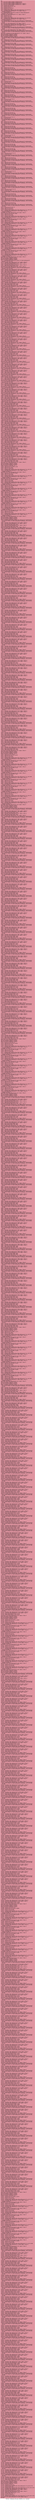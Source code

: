 digraph "CFG for '_Z19kernel_256_one_1024PfS_S_S_S_' function" {
	label="CFG for '_Z19kernel_256_one_1024PfS_S_S_S_' function";

	Node0x61fcb50 [shape=record,color="#b70d28ff", style=filled, fillcolor="#b70d2870",label="{%5:\l  %6 = tail call i32 @llvm.amdgcn.workgroup.id.x()\l  %7 = tail call i32 @llvm.amdgcn.workgroup.id.y()\l  %8 = tail call i32 @llvm.amdgcn.workitem.id.x(), !range !4\l  %9 = tail call i32 @llvm.amdgcn.workitem.id.y(), !range !4\l  %10 = shl nuw nsw i32 %9, 8\l  %11 = add nuw nsw i32 %10, %8\l  %12 = shl nsw i32 %6, 10\l  %13 = add nsw i32 %11, %12\l  %14 = sext i32 %13 to i64\l  %15 = getelementptr inbounds float, float addrspace(1)* %0, i64 %14\l  %16 = load float, float addrspace(1)* %15, align 4, !tbaa !5,\l... !amdgpu.noclobber !9\l  %17 = getelementptr inbounds [0 x float], [0 x float] addrspace(3)*\l... @shared_, i32 0, i32 %11\l  store float %16, float addrspace(3)* %17, align 4, !tbaa !5\l  %18 = shl nsw i32 %7, 8\l  %19 = add i32 %18, %8\l  %20 = sext i32 %19 to i64\l  %21 = getelementptr inbounds float, float addrspace(1)* %2, i64 %20\l  %22 = load float, float addrspace(1)* %21, align 4, !tbaa !5,\l... !amdgpu.noclobber !9\l  %23 = getelementptr inbounds float, float addrspace(3)* getelementptr\l... inbounds ([0 x float], [0 x float] addrspace(3)* @shared_, i32 0, i32 10240),\l... i32 %8\l  store float %22, float addrspace(3)* %23, align 4, !tbaa !5\l  %24 = getelementptr inbounds float, float addrspace(1)* %3, i64 %20\l  %25 = load float, float addrspace(1)* %24, align 4, !tbaa !5,\l... !amdgpu.noclobber !9\l  %26 = getelementptr inbounds float, float addrspace(3)* getelementptr\l... inbounds ([0 x float], [0 x float] addrspace(3)* @shared_, i32 0, i32 10496),\l... i32 %8\l  store float %25, float addrspace(3)* %26, align 4, !tbaa !5\l  %27 = getelementptr inbounds float, float addrspace(3)* getelementptr\l... inbounds ([0 x float], [0 x float] addrspace(3)* @shared_, i32 0, i32 9216),\l... i32 %11\l  store float 0.000000e+00, float addrspace(3)* %27, align 4, !tbaa !5\l  fence syncscope(\"workgroup\") release\l  tail call void @llvm.amdgcn.s.barrier()\l  fence syncscope(\"workgroup\") acquire\l  %28 = getelementptr inbounds float, float addrspace(3)* getelementptr\l... inbounds ([0 x float], [0 x float] addrspace(3)* @shared_, i32 0, i32 1024),\l... i32 %11\l  %29 = add nuw nsw i32 %11, 1024\l  %30 = getelementptr inbounds float, float addrspace(3)* getelementptr\l... inbounds ([0 x float], [0 x float] addrspace(3)* @shared_, i32 0, i32 1024),\l... i32 %29\l  %31 = add nuw nsw i32 %11, 2048\l  %32 = getelementptr inbounds float, float addrspace(3)* getelementptr\l... inbounds ([0 x float], [0 x float] addrspace(3)* @shared_, i32 0, i32 1024),\l... i32 %31\l  %33 = add nuw nsw i32 %11, 3072\l  %34 = getelementptr inbounds float, float addrspace(3)* getelementptr\l... inbounds ([0 x float], [0 x float] addrspace(3)* @shared_, i32 0, i32 1024),\l... i32 %33\l  %35 = add nuw nsw i32 %11, 4096\l  %36 = getelementptr inbounds float, float addrspace(3)* getelementptr\l... inbounds ([0 x float], [0 x float] addrspace(3)* @shared_, i32 0, i32 1024),\l... i32 %35\l  %37 = add nuw nsw i32 %11, 5120\l  %38 = getelementptr inbounds float, float addrspace(3)* getelementptr\l... inbounds ([0 x float], [0 x float] addrspace(3)* @shared_, i32 0, i32 1024),\l... i32 %37\l  %39 = add nuw nsw i32 %11, 6144\l  %40 = getelementptr inbounds float, float addrspace(3)* getelementptr\l... inbounds ([0 x float], [0 x float] addrspace(3)* @shared_, i32 0, i32 1024),\l... i32 %39\l  %41 = add nuw nsw i32 %11, 7168\l  %42 = getelementptr inbounds float, float addrspace(3)* getelementptr\l... inbounds ([0 x float], [0 x float] addrspace(3)* @shared_, i32 0, i32 1024),\l... i32 %41\l  %43 = getelementptr inbounds float, float addrspace(3)* getelementptr\l... inbounds ([0 x float], [0 x float] addrspace(3)* @shared_, i32 0, i32 1024),\l... i32 %8\l  %44 = add nuw nsw i32 %10, 1\l  %45 = add nuw nsw i32 %8, 256\l  %46 = getelementptr inbounds float, float addrspace(3)* getelementptr\l... inbounds ([0 x float], [0 x float] addrspace(3)* @shared_, i32 0, i32 1024),\l... i32 %45\l  %47 = add nuw nsw i32 %10, 2\l  %48 = add nuw nsw i32 %8, 512\l  %49 = getelementptr inbounds float, float addrspace(3)* getelementptr\l... inbounds ([0 x float], [0 x float] addrspace(3)* @shared_, i32 0, i32 1024),\l... i32 %48\l  %50 = add nuw nsw i32 %10, 3\l  %51 = add nuw nsw i32 %8, 768\l  %52 = getelementptr inbounds float, float addrspace(3)* getelementptr\l... inbounds ([0 x float], [0 x float] addrspace(3)* @shared_, i32 0, i32 1024),\l... i32 %51\l  %53 = add nuw nsw i32 %10, 4\l  %54 = or i32 %8, 1024\l  %55 = getelementptr inbounds float, float addrspace(3)* getelementptr\l... inbounds ([0 x float], [0 x float] addrspace(3)* @shared_, i32 0, i32 1024),\l... i32 %54\l  %56 = add nuw nsw i32 %10, 5\l  %57 = add nuw nsw i32 %8, 1280\l  %58 = getelementptr inbounds float, float addrspace(3)* getelementptr\l... inbounds ([0 x float], [0 x float] addrspace(3)* @shared_, i32 0, i32 1024),\l... i32 %57\l  %59 = add nuw nsw i32 %10, 6\l  %60 = add nuw nsw i32 %8, 1536\l  %61 = getelementptr inbounds float, float addrspace(3)* getelementptr\l... inbounds ([0 x float], [0 x float] addrspace(3)* @shared_, i32 0, i32 1024),\l... i32 %60\l  %62 = add nuw nsw i32 %10, 7\l  %63 = add nuw nsw i32 %8, 1792\l  %64 = getelementptr inbounds float, float addrspace(3)* getelementptr\l... inbounds ([0 x float], [0 x float] addrspace(3)* @shared_, i32 0, i32 1024),\l... i32 %63\l  %65 = add nuw nsw i32 %10, 8\l  %66 = or i32 %8, 2048\l  %67 = getelementptr inbounds float, float addrspace(3)* getelementptr\l... inbounds ([0 x float], [0 x float] addrspace(3)* @shared_, i32 0, i32 1024),\l... i32 %66\l  %68 = add nuw nsw i32 %10, 9\l  %69 = add nuw nsw i32 %8, 2304\l  %70 = getelementptr inbounds float, float addrspace(3)* getelementptr\l... inbounds ([0 x float], [0 x float] addrspace(3)* @shared_, i32 0, i32 1024),\l... i32 %69\l  %71 = add nuw nsw i32 %10, 10\l  %72 = add nuw nsw i32 %8, 2560\l  %73 = getelementptr inbounds float, float addrspace(3)* getelementptr\l... inbounds ([0 x float], [0 x float] addrspace(3)* @shared_, i32 0, i32 1024),\l... i32 %72\l  %74 = add nuw nsw i32 %10, 11\l  %75 = add nuw nsw i32 %8, 2816\l  %76 = getelementptr inbounds float, float addrspace(3)* getelementptr\l... inbounds ([0 x float], [0 x float] addrspace(3)* @shared_, i32 0, i32 1024),\l... i32 %75\l  %77 = add nuw nsw i32 %10, 12\l  %78 = or i32 %8, 3072\l  %79 = getelementptr inbounds float, float addrspace(3)* getelementptr\l... inbounds ([0 x float], [0 x float] addrspace(3)* @shared_, i32 0, i32 1024),\l... i32 %78\l  %80 = add nuw nsw i32 %10, 13\l  %81 = add nuw nsw i32 %8, 3328\l  %82 = getelementptr inbounds float, float addrspace(3)* getelementptr\l... inbounds ([0 x float], [0 x float] addrspace(3)* @shared_, i32 0, i32 1024),\l... i32 %81\l  %83 = add nuw nsw i32 %10, 14\l  %84 = add nuw nsw i32 %8, 3584\l  %85 = getelementptr inbounds float, float addrspace(3)* getelementptr\l... inbounds ([0 x float], [0 x float] addrspace(3)* @shared_, i32 0, i32 1024),\l... i32 %84\l  %86 = add nuw nsw i32 %10, 15\l  %87 = add nuw nsw i32 %8, 3840\l  %88 = getelementptr inbounds float, float addrspace(3)* getelementptr\l... inbounds ([0 x float], [0 x float] addrspace(3)* @shared_, i32 0, i32 1024),\l... i32 %87\l  %89 = add nuw nsw i32 %10, 16\l  %90 = or i32 %8, 4096\l  %91 = getelementptr inbounds float, float addrspace(3)* getelementptr\l... inbounds ([0 x float], [0 x float] addrspace(3)* @shared_, i32 0, i32 1024),\l... i32 %90\l  %92 = add nuw nsw i32 %10, 17\l  %93 = add nuw nsw i32 %8, 4352\l  %94 = getelementptr inbounds float, float addrspace(3)* getelementptr\l... inbounds ([0 x float], [0 x float] addrspace(3)* @shared_, i32 0, i32 1024),\l... i32 %93\l  %95 = add nuw nsw i32 %10, 18\l  %96 = add nuw nsw i32 %8, 4608\l  %97 = getelementptr inbounds float, float addrspace(3)* getelementptr\l... inbounds ([0 x float], [0 x float] addrspace(3)* @shared_, i32 0, i32 1024),\l... i32 %96\l  %98 = add nuw nsw i32 %10, 19\l  %99 = add nuw nsw i32 %8, 4864\l  %100 = getelementptr inbounds float, float addrspace(3)* getelementptr\l... inbounds ([0 x float], [0 x float] addrspace(3)* @shared_, i32 0, i32 1024),\l... i32 %99\l  %101 = add nuw nsw i32 %10, 20\l  %102 = or i32 %8, 5120\l  %103 = getelementptr inbounds float, float addrspace(3)* getelementptr\l... inbounds ([0 x float], [0 x float] addrspace(3)* @shared_, i32 0, i32 1024),\l... i32 %102\l  %104 = add nuw nsw i32 %10, 21\l  %105 = add nuw nsw i32 %8, 5376\l  %106 = getelementptr inbounds float, float addrspace(3)* getelementptr\l... inbounds ([0 x float], [0 x float] addrspace(3)* @shared_, i32 0, i32 1024),\l... i32 %105\l  %107 = add nuw nsw i32 %10, 22\l  %108 = add nuw nsw i32 %8, 5632\l  %109 = getelementptr inbounds float, float addrspace(3)* getelementptr\l... inbounds ([0 x float], [0 x float] addrspace(3)* @shared_, i32 0, i32 1024),\l... i32 %108\l  %110 = add nuw nsw i32 %10, 23\l  %111 = add nuw nsw i32 %8, 5888\l  %112 = getelementptr inbounds float, float addrspace(3)* getelementptr\l... inbounds ([0 x float], [0 x float] addrspace(3)* @shared_, i32 0, i32 1024),\l... i32 %111\l  %113 = add nuw nsw i32 %10, 24\l  %114 = or i32 %8, 6144\l  %115 = getelementptr inbounds float, float addrspace(3)* getelementptr\l... inbounds ([0 x float], [0 x float] addrspace(3)* @shared_, i32 0, i32 1024),\l... i32 %114\l  %116 = add nuw nsw i32 %10, 25\l  %117 = add nuw nsw i32 %8, 6400\l  %118 = getelementptr inbounds float, float addrspace(3)* getelementptr\l... inbounds ([0 x float], [0 x float] addrspace(3)* @shared_, i32 0, i32 1024),\l... i32 %117\l  %119 = add nuw nsw i32 %10, 26\l  %120 = add nuw nsw i32 %8, 6656\l  %121 = getelementptr inbounds float, float addrspace(3)* getelementptr\l... inbounds ([0 x float], [0 x float] addrspace(3)* @shared_, i32 0, i32 1024),\l... i32 %120\l  %122 = add nuw nsw i32 %10, 27\l  %123 = add nuw nsw i32 %8, 6912\l  %124 = getelementptr inbounds float, float addrspace(3)* getelementptr\l... inbounds ([0 x float], [0 x float] addrspace(3)* @shared_, i32 0, i32 1024),\l... i32 %123\l  %125 = add nuw nsw i32 %10, 28\l  %126 = or i32 %8, 7168\l  %127 = getelementptr inbounds float, float addrspace(3)* getelementptr\l... inbounds ([0 x float], [0 x float] addrspace(3)* @shared_, i32 0, i32 1024),\l... i32 %126\l  %128 = add nuw nsw i32 %10, 29\l  %129 = add nuw nsw i32 %8, 7424\l  %130 = getelementptr inbounds float, float addrspace(3)* getelementptr\l... inbounds ([0 x float], [0 x float] addrspace(3)* @shared_, i32 0, i32 1024),\l... i32 %129\l  %131 = add nuw nsw i32 %10, 30\l  %132 = add nuw nsw i32 %8, 7680\l  %133 = getelementptr inbounds float, float addrspace(3)* getelementptr\l... inbounds ([0 x float], [0 x float] addrspace(3)* @shared_, i32 0, i32 1024),\l... i32 %132\l  %134 = add nuw nsw i32 %10, 31\l  %135 = add nuw nsw i32 %8, 7936\l  %136 = getelementptr inbounds float, float addrspace(3)* getelementptr\l... inbounds ([0 x float], [0 x float] addrspace(3)* @shared_, i32 0, i32 1024),\l... i32 %135\l  %137 = shl nuw nsw i32 %9, 10\l  %138 = add i32 %19, %137\l  %139 = sext i32 %138 to i64\l  %140 = getelementptr inbounds float, float addrspace(1)* %1, i64 %139\l  %141 = load float, float addrspace(1)* %140, align 4, !tbaa !5,\l... !amdgpu.noclobber !9\l  store float %141, float addrspace(3)* %28, align 4, !tbaa !5\l  %142 = add nuw nsw i32 %137, 4096\l  %143 = add i32 %19, %142\l  %144 = sext i32 %143 to i64\l  %145 = getelementptr inbounds float, float addrspace(1)* %1, i64 %144\l  %146 = load float, float addrspace(1)* %145, align 4, !tbaa !5,\l... !amdgpu.noclobber !9\l  store float %146, float addrspace(3)* %30, align 4, !tbaa !5\l  %147 = add nuw nsw i32 %137, 8192\l  %148 = add i32 %19, %147\l  %149 = sext i32 %148 to i64\l  %150 = getelementptr inbounds float, float addrspace(1)* %1, i64 %149\l  %151 = load float, float addrspace(1)* %150, align 4, !tbaa !5,\l... !amdgpu.noclobber !9\l  store float %151, float addrspace(3)* %32, align 4, !tbaa !5\l  %152 = add nuw nsw i32 %137, 12288\l  %153 = add i32 %19, %152\l  %154 = sext i32 %153 to i64\l  %155 = getelementptr inbounds float, float addrspace(1)* %1, i64 %154\l  %156 = load float, float addrspace(1)* %155, align 4, !tbaa !5,\l... !amdgpu.noclobber !9\l  store float %156, float addrspace(3)* %34, align 4, !tbaa !5\l  %157 = add nuw nsw i32 %137, 16384\l  %158 = add i32 %19, %157\l  %159 = sext i32 %158 to i64\l  %160 = getelementptr inbounds float, float addrspace(1)* %1, i64 %159\l  %161 = load float, float addrspace(1)* %160, align 4, !tbaa !5,\l... !amdgpu.noclobber !9\l  store float %161, float addrspace(3)* %36, align 4, !tbaa !5\l  %162 = add nuw nsw i32 %137, 20480\l  %163 = add i32 %19, %162\l  %164 = sext i32 %163 to i64\l  %165 = getelementptr inbounds float, float addrspace(1)* %1, i64 %164\l  %166 = load float, float addrspace(1)* %165, align 4, !tbaa !5,\l... !amdgpu.noclobber !9\l  store float %166, float addrspace(3)* %38, align 4, !tbaa !5\l  %167 = add nuw nsw i32 %137, 24576\l  %168 = add i32 %19, %167\l  %169 = sext i32 %168 to i64\l  %170 = getelementptr inbounds float, float addrspace(1)* %1, i64 %169\l  %171 = load float, float addrspace(1)* %170, align 4, !tbaa !5,\l... !amdgpu.noclobber !9\l  store float %171, float addrspace(3)* %40, align 4, !tbaa !5\l  %172 = add nuw nsw i32 %137, 28672\l  %173 = add i32 %19, %172\l  %174 = sext i32 %173 to i64\l  %175 = getelementptr inbounds float, float addrspace(1)* %1, i64 %174\l  %176 = load float, float addrspace(1)* %175, align 4, !tbaa !5,\l... !amdgpu.noclobber !9\l  store float %176, float addrspace(3)* %42, align 4, !tbaa !5\l  fence syncscope(\"workgroup\") release\l  tail call void @llvm.amdgcn.s.barrier()\l  fence syncscope(\"workgroup\") acquire\l  %177 = getelementptr inbounds [0 x float], [0 x float] addrspace(3)*\l... @shared_, i32 0, i32 %10\l  %178 = load float, float addrspace(3)* %177, align 4, !tbaa !5\l  %179 = load float, float addrspace(3)* %43, align 4, !tbaa !5\l  %180 = fmul contract float %178, %179\l  %181 = load float, float addrspace(3)* %27, align 4, !tbaa !5\l  %182 = fadd contract float %181, %180\l  store float %182, float addrspace(3)* %27, align 4, !tbaa !5\l  %183 = getelementptr inbounds [0 x float], [0 x float] addrspace(3)*\l... @shared_, i32 0, i32 %44\l  %184 = load float, float addrspace(3)* %183, align 4, !tbaa !5\l  %185 = load float, float addrspace(3)* %46, align 4, !tbaa !5\l  %186 = fmul contract float %184, %185\l  %187 = fadd contract float %182, %186\l  store float %187, float addrspace(3)* %27, align 4, !tbaa !5\l  %188 = getelementptr inbounds [0 x float], [0 x float] addrspace(3)*\l... @shared_, i32 0, i32 %47\l  %189 = load float, float addrspace(3)* %188, align 4, !tbaa !5\l  %190 = load float, float addrspace(3)* %49, align 4, !tbaa !5\l  %191 = fmul contract float %189, %190\l  %192 = fadd contract float %187, %191\l  store float %192, float addrspace(3)* %27, align 4, !tbaa !5\l  %193 = getelementptr inbounds [0 x float], [0 x float] addrspace(3)*\l... @shared_, i32 0, i32 %50\l  %194 = load float, float addrspace(3)* %193, align 4, !tbaa !5\l  %195 = load float, float addrspace(3)* %52, align 4, !tbaa !5\l  %196 = fmul contract float %194, %195\l  %197 = fadd contract float %192, %196\l  store float %197, float addrspace(3)* %27, align 4, !tbaa !5\l  %198 = getelementptr inbounds [0 x float], [0 x float] addrspace(3)*\l... @shared_, i32 0, i32 %53\l  %199 = load float, float addrspace(3)* %198, align 4, !tbaa !5\l  %200 = load float, float addrspace(3)* %55, align 4, !tbaa !5\l  %201 = fmul contract float %199, %200\l  %202 = fadd contract float %197, %201\l  store float %202, float addrspace(3)* %27, align 4, !tbaa !5\l  %203 = getelementptr inbounds [0 x float], [0 x float] addrspace(3)*\l... @shared_, i32 0, i32 %56\l  %204 = load float, float addrspace(3)* %203, align 4, !tbaa !5\l  %205 = load float, float addrspace(3)* %58, align 4, !tbaa !5\l  %206 = fmul contract float %204, %205\l  %207 = fadd contract float %202, %206\l  store float %207, float addrspace(3)* %27, align 4, !tbaa !5\l  %208 = getelementptr inbounds [0 x float], [0 x float] addrspace(3)*\l... @shared_, i32 0, i32 %59\l  %209 = load float, float addrspace(3)* %208, align 4, !tbaa !5\l  %210 = load float, float addrspace(3)* %61, align 4, !tbaa !5\l  %211 = fmul contract float %209, %210\l  %212 = fadd contract float %207, %211\l  store float %212, float addrspace(3)* %27, align 4, !tbaa !5\l  %213 = getelementptr inbounds [0 x float], [0 x float] addrspace(3)*\l... @shared_, i32 0, i32 %62\l  %214 = load float, float addrspace(3)* %213, align 4, !tbaa !5\l  %215 = load float, float addrspace(3)* %64, align 4, !tbaa !5\l  %216 = fmul contract float %214, %215\l  %217 = fadd contract float %212, %216\l  store float %217, float addrspace(3)* %27, align 4, !tbaa !5\l  %218 = getelementptr inbounds [0 x float], [0 x float] addrspace(3)*\l... @shared_, i32 0, i32 %65\l  %219 = load float, float addrspace(3)* %218, align 4, !tbaa !5\l  %220 = load float, float addrspace(3)* %67, align 4, !tbaa !5\l  %221 = fmul contract float %219, %220\l  %222 = fadd contract float %217, %221\l  store float %222, float addrspace(3)* %27, align 4, !tbaa !5\l  %223 = getelementptr inbounds [0 x float], [0 x float] addrspace(3)*\l... @shared_, i32 0, i32 %68\l  %224 = load float, float addrspace(3)* %223, align 4, !tbaa !5\l  %225 = load float, float addrspace(3)* %70, align 4, !tbaa !5\l  %226 = fmul contract float %224, %225\l  %227 = fadd contract float %222, %226\l  store float %227, float addrspace(3)* %27, align 4, !tbaa !5\l  %228 = getelementptr inbounds [0 x float], [0 x float] addrspace(3)*\l... @shared_, i32 0, i32 %71\l  %229 = load float, float addrspace(3)* %228, align 4, !tbaa !5\l  %230 = load float, float addrspace(3)* %73, align 4, !tbaa !5\l  %231 = fmul contract float %229, %230\l  %232 = fadd contract float %227, %231\l  store float %232, float addrspace(3)* %27, align 4, !tbaa !5\l  %233 = getelementptr inbounds [0 x float], [0 x float] addrspace(3)*\l... @shared_, i32 0, i32 %74\l  %234 = load float, float addrspace(3)* %233, align 4, !tbaa !5\l  %235 = load float, float addrspace(3)* %76, align 4, !tbaa !5\l  %236 = fmul contract float %234, %235\l  %237 = fadd contract float %232, %236\l  store float %237, float addrspace(3)* %27, align 4, !tbaa !5\l  %238 = getelementptr inbounds [0 x float], [0 x float] addrspace(3)*\l... @shared_, i32 0, i32 %77\l  %239 = load float, float addrspace(3)* %238, align 4, !tbaa !5\l  %240 = load float, float addrspace(3)* %79, align 4, !tbaa !5\l  %241 = fmul contract float %239, %240\l  %242 = fadd contract float %237, %241\l  store float %242, float addrspace(3)* %27, align 4, !tbaa !5\l  %243 = getelementptr inbounds [0 x float], [0 x float] addrspace(3)*\l... @shared_, i32 0, i32 %80\l  %244 = load float, float addrspace(3)* %243, align 4, !tbaa !5\l  %245 = load float, float addrspace(3)* %82, align 4, !tbaa !5\l  %246 = fmul contract float %244, %245\l  %247 = fadd contract float %242, %246\l  store float %247, float addrspace(3)* %27, align 4, !tbaa !5\l  %248 = getelementptr inbounds [0 x float], [0 x float] addrspace(3)*\l... @shared_, i32 0, i32 %83\l  %249 = load float, float addrspace(3)* %248, align 4, !tbaa !5\l  %250 = load float, float addrspace(3)* %85, align 4, !tbaa !5\l  %251 = fmul contract float %249, %250\l  %252 = fadd contract float %247, %251\l  store float %252, float addrspace(3)* %27, align 4, !tbaa !5\l  %253 = getelementptr inbounds [0 x float], [0 x float] addrspace(3)*\l... @shared_, i32 0, i32 %86\l  %254 = load float, float addrspace(3)* %253, align 4, !tbaa !5\l  %255 = load float, float addrspace(3)* %88, align 4, !tbaa !5\l  %256 = fmul contract float %254, %255\l  %257 = fadd contract float %252, %256\l  store float %257, float addrspace(3)* %27, align 4, !tbaa !5\l  %258 = getelementptr inbounds [0 x float], [0 x float] addrspace(3)*\l... @shared_, i32 0, i32 %89\l  %259 = load float, float addrspace(3)* %258, align 4, !tbaa !5\l  %260 = load float, float addrspace(3)* %91, align 4, !tbaa !5\l  %261 = fmul contract float %259, %260\l  %262 = fadd contract float %257, %261\l  store float %262, float addrspace(3)* %27, align 4, !tbaa !5\l  %263 = getelementptr inbounds [0 x float], [0 x float] addrspace(3)*\l... @shared_, i32 0, i32 %92\l  %264 = load float, float addrspace(3)* %263, align 4, !tbaa !5\l  %265 = load float, float addrspace(3)* %94, align 4, !tbaa !5\l  %266 = fmul contract float %264, %265\l  %267 = fadd contract float %262, %266\l  store float %267, float addrspace(3)* %27, align 4, !tbaa !5\l  %268 = getelementptr inbounds [0 x float], [0 x float] addrspace(3)*\l... @shared_, i32 0, i32 %95\l  %269 = load float, float addrspace(3)* %268, align 4, !tbaa !5\l  %270 = load float, float addrspace(3)* %97, align 4, !tbaa !5\l  %271 = fmul contract float %269, %270\l  %272 = fadd contract float %267, %271\l  store float %272, float addrspace(3)* %27, align 4, !tbaa !5\l  %273 = getelementptr inbounds [0 x float], [0 x float] addrspace(3)*\l... @shared_, i32 0, i32 %98\l  %274 = load float, float addrspace(3)* %273, align 4, !tbaa !5\l  %275 = load float, float addrspace(3)* %100, align 4, !tbaa !5\l  %276 = fmul contract float %274, %275\l  %277 = fadd contract float %272, %276\l  store float %277, float addrspace(3)* %27, align 4, !tbaa !5\l  %278 = getelementptr inbounds [0 x float], [0 x float] addrspace(3)*\l... @shared_, i32 0, i32 %101\l  %279 = load float, float addrspace(3)* %278, align 4, !tbaa !5\l  %280 = load float, float addrspace(3)* %103, align 4, !tbaa !5\l  %281 = fmul contract float %279, %280\l  %282 = fadd contract float %277, %281\l  store float %282, float addrspace(3)* %27, align 4, !tbaa !5\l  %283 = getelementptr inbounds [0 x float], [0 x float] addrspace(3)*\l... @shared_, i32 0, i32 %104\l  %284 = load float, float addrspace(3)* %283, align 4, !tbaa !5\l  %285 = load float, float addrspace(3)* %106, align 4, !tbaa !5\l  %286 = fmul contract float %284, %285\l  %287 = fadd contract float %282, %286\l  store float %287, float addrspace(3)* %27, align 4, !tbaa !5\l  %288 = getelementptr inbounds [0 x float], [0 x float] addrspace(3)*\l... @shared_, i32 0, i32 %107\l  %289 = load float, float addrspace(3)* %288, align 4, !tbaa !5\l  %290 = load float, float addrspace(3)* %109, align 4, !tbaa !5\l  %291 = fmul contract float %289, %290\l  %292 = fadd contract float %287, %291\l  store float %292, float addrspace(3)* %27, align 4, !tbaa !5\l  %293 = getelementptr inbounds [0 x float], [0 x float] addrspace(3)*\l... @shared_, i32 0, i32 %110\l  %294 = load float, float addrspace(3)* %293, align 4, !tbaa !5\l  %295 = load float, float addrspace(3)* %112, align 4, !tbaa !5\l  %296 = fmul contract float %294, %295\l  %297 = fadd contract float %292, %296\l  store float %297, float addrspace(3)* %27, align 4, !tbaa !5\l  %298 = getelementptr inbounds [0 x float], [0 x float] addrspace(3)*\l... @shared_, i32 0, i32 %113\l  %299 = load float, float addrspace(3)* %298, align 4, !tbaa !5\l  %300 = load float, float addrspace(3)* %115, align 4, !tbaa !5\l  %301 = fmul contract float %299, %300\l  %302 = fadd contract float %297, %301\l  store float %302, float addrspace(3)* %27, align 4, !tbaa !5\l  %303 = getelementptr inbounds [0 x float], [0 x float] addrspace(3)*\l... @shared_, i32 0, i32 %116\l  %304 = load float, float addrspace(3)* %303, align 4, !tbaa !5\l  %305 = load float, float addrspace(3)* %118, align 4, !tbaa !5\l  %306 = fmul contract float %304, %305\l  %307 = fadd contract float %302, %306\l  store float %307, float addrspace(3)* %27, align 4, !tbaa !5\l  %308 = getelementptr inbounds [0 x float], [0 x float] addrspace(3)*\l... @shared_, i32 0, i32 %119\l  %309 = load float, float addrspace(3)* %308, align 4, !tbaa !5\l  %310 = load float, float addrspace(3)* %121, align 4, !tbaa !5\l  %311 = fmul contract float %309, %310\l  %312 = fadd contract float %307, %311\l  store float %312, float addrspace(3)* %27, align 4, !tbaa !5\l  %313 = getelementptr inbounds [0 x float], [0 x float] addrspace(3)*\l... @shared_, i32 0, i32 %122\l  %314 = load float, float addrspace(3)* %313, align 4, !tbaa !5\l  %315 = load float, float addrspace(3)* %124, align 4, !tbaa !5\l  %316 = fmul contract float %314, %315\l  %317 = fadd contract float %312, %316\l  store float %317, float addrspace(3)* %27, align 4, !tbaa !5\l  %318 = getelementptr inbounds [0 x float], [0 x float] addrspace(3)*\l... @shared_, i32 0, i32 %125\l  %319 = load float, float addrspace(3)* %318, align 4, !tbaa !5\l  %320 = load float, float addrspace(3)* %127, align 4, !tbaa !5\l  %321 = fmul contract float %319, %320\l  %322 = fadd contract float %317, %321\l  store float %322, float addrspace(3)* %27, align 4, !tbaa !5\l  %323 = getelementptr inbounds [0 x float], [0 x float] addrspace(3)*\l... @shared_, i32 0, i32 %128\l  %324 = load float, float addrspace(3)* %323, align 4, !tbaa !5\l  %325 = load float, float addrspace(3)* %130, align 4, !tbaa !5\l  %326 = fmul contract float %324, %325\l  %327 = fadd contract float %322, %326\l  store float %327, float addrspace(3)* %27, align 4, !tbaa !5\l  %328 = getelementptr inbounds [0 x float], [0 x float] addrspace(3)*\l... @shared_, i32 0, i32 %131\l  %329 = load float, float addrspace(3)* %328, align 4, !tbaa !5\l  %330 = load float, float addrspace(3)* %133, align 4, !tbaa !5\l  %331 = fmul contract float %329, %330\l  %332 = fadd contract float %327, %331\l  store float %332, float addrspace(3)* %27, align 4, !tbaa !5\l  %333 = getelementptr inbounds [0 x float], [0 x float] addrspace(3)*\l... @shared_, i32 0, i32 %134\l  %334 = load float, float addrspace(3)* %333, align 4, !tbaa !5\l  %335 = load float, float addrspace(3)* %136, align 4, !tbaa !5\l  %336 = fmul contract float %334, %335\l  %337 = fadd contract float %332, %336\l  store float %337, float addrspace(3)* %27, align 4, !tbaa !5\l  fence syncscope(\"workgroup\") release\l  tail call void @llvm.amdgcn.s.barrier()\l  fence syncscope(\"workgroup\") acquire\l  %338 = shl nuw nsw i32 %9, 10\l  %339 = add nuw nsw i32 %338, 32768\l  %340 = add i32 %19, %339\l  %341 = sext i32 %340 to i64\l  %342 = getelementptr inbounds float, float addrspace(1)* %1, i64 %341\l  %343 = load float, float addrspace(1)* %342, align 4, !tbaa !5,\l... !amdgpu.noclobber !9\l  store float %343, float addrspace(3)* %28, align 4, !tbaa !5\l  %344 = add nuw nsw i32 %338, 36864\l  %345 = add i32 %19, %344\l  %346 = sext i32 %345 to i64\l  %347 = getelementptr inbounds float, float addrspace(1)* %1, i64 %346\l  %348 = load float, float addrspace(1)* %347, align 4, !tbaa !5,\l... !amdgpu.noclobber !9\l  store float %348, float addrspace(3)* %30, align 4, !tbaa !5\l  %349 = add nuw nsw i32 %338, 40960\l  %350 = add i32 %19, %349\l  %351 = sext i32 %350 to i64\l  %352 = getelementptr inbounds float, float addrspace(1)* %1, i64 %351\l  %353 = load float, float addrspace(1)* %352, align 4, !tbaa !5,\l... !amdgpu.noclobber !9\l  store float %353, float addrspace(3)* %32, align 4, !tbaa !5\l  %354 = add nuw nsw i32 %338, 45056\l  %355 = add i32 %19, %354\l  %356 = sext i32 %355 to i64\l  %357 = getelementptr inbounds float, float addrspace(1)* %1, i64 %356\l  %358 = load float, float addrspace(1)* %357, align 4, !tbaa !5,\l... !amdgpu.noclobber !9\l  store float %358, float addrspace(3)* %34, align 4, !tbaa !5\l  %359 = add nuw nsw i32 %338, 49152\l  %360 = add i32 %19, %359\l  %361 = sext i32 %360 to i64\l  %362 = getelementptr inbounds float, float addrspace(1)* %1, i64 %361\l  %363 = load float, float addrspace(1)* %362, align 4, !tbaa !5,\l... !amdgpu.noclobber !9\l  store float %363, float addrspace(3)* %36, align 4, !tbaa !5\l  %364 = add nuw nsw i32 %338, 53248\l  %365 = add i32 %19, %364\l  %366 = sext i32 %365 to i64\l  %367 = getelementptr inbounds float, float addrspace(1)* %1, i64 %366\l  %368 = load float, float addrspace(1)* %367, align 4, !tbaa !5,\l... !amdgpu.noclobber !9\l  store float %368, float addrspace(3)* %38, align 4, !tbaa !5\l  %369 = add nuw nsw i32 %338, 57344\l  %370 = add i32 %19, %369\l  %371 = sext i32 %370 to i64\l  %372 = getelementptr inbounds float, float addrspace(1)* %1, i64 %371\l  %373 = load float, float addrspace(1)* %372, align 4, !tbaa !5,\l... !amdgpu.noclobber !9\l  store float %373, float addrspace(3)* %40, align 4, !tbaa !5\l  %374 = add nuw nsw i32 %338, 61440\l  %375 = add i32 %19, %374\l  %376 = sext i32 %375 to i64\l  %377 = getelementptr inbounds float, float addrspace(1)* %1, i64 %376\l  %378 = load float, float addrspace(1)* %377, align 4, !tbaa !5,\l... !amdgpu.noclobber !9\l  store float %378, float addrspace(3)* %42, align 4, !tbaa !5\l  fence syncscope(\"workgroup\") release\l  tail call void @llvm.amdgcn.s.barrier()\l  fence syncscope(\"workgroup\") acquire\l  %379 = getelementptr inbounds float, float addrspace(3)* getelementptr\l... inbounds ([0 x float], [0 x float] addrspace(3)* @shared_, i32 0, i32 32),\l... i32 %10\l  %380 = load float, float addrspace(3)* %379, align 4, !tbaa !5\l  %381 = load float, float addrspace(3)* %43, align 4, !tbaa !5\l  %382 = fmul contract float %380, %381\l  %383 = load float, float addrspace(3)* %27, align 4, !tbaa !5\l  %384 = fadd contract float %383, %382\l  store float %384, float addrspace(3)* %27, align 4, !tbaa !5\l  %385 = getelementptr inbounds float, float addrspace(3)* getelementptr\l... inbounds ([0 x float], [0 x float] addrspace(3)* @shared_, i32 0, i32 32),\l... i32 %44\l  %386 = load float, float addrspace(3)* %385, align 4, !tbaa !5\l  %387 = load float, float addrspace(3)* %46, align 4, !tbaa !5\l  %388 = fmul contract float %386, %387\l  %389 = fadd contract float %384, %388\l  store float %389, float addrspace(3)* %27, align 4, !tbaa !5\l  %390 = getelementptr inbounds float, float addrspace(3)* getelementptr\l... inbounds ([0 x float], [0 x float] addrspace(3)* @shared_, i32 0, i32 32),\l... i32 %47\l  %391 = load float, float addrspace(3)* %390, align 4, !tbaa !5\l  %392 = load float, float addrspace(3)* %49, align 4, !tbaa !5\l  %393 = fmul contract float %391, %392\l  %394 = fadd contract float %389, %393\l  store float %394, float addrspace(3)* %27, align 4, !tbaa !5\l  %395 = getelementptr inbounds float, float addrspace(3)* getelementptr\l... inbounds ([0 x float], [0 x float] addrspace(3)* @shared_, i32 0, i32 32),\l... i32 %50\l  %396 = load float, float addrspace(3)* %395, align 4, !tbaa !5\l  %397 = load float, float addrspace(3)* %52, align 4, !tbaa !5\l  %398 = fmul contract float %396, %397\l  %399 = fadd contract float %394, %398\l  store float %399, float addrspace(3)* %27, align 4, !tbaa !5\l  %400 = getelementptr inbounds float, float addrspace(3)* getelementptr\l... inbounds ([0 x float], [0 x float] addrspace(3)* @shared_, i32 0, i32 32),\l... i32 %53\l  %401 = load float, float addrspace(3)* %400, align 4, !tbaa !5\l  %402 = load float, float addrspace(3)* %55, align 4, !tbaa !5\l  %403 = fmul contract float %401, %402\l  %404 = fadd contract float %399, %403\l  store float %404, float addrspace(3)* %27, align 4, !tbaa !5\l  %405 = getelementptr inbounds float, float addrspace(3)* getelementptr\l... inbounds ([0 x float], [0 x float] addrspace(3)* @shared_, i32 0, i32 32),\l... i32 %56\l  %406 = load float, float addrspace(3)* %405, align 4, !tbaa !5\l  %407 = load float, float addrspace(3)* %58, align 4, !tbaa !5\l  %408 = fmul contract float %406, %407\l  %409 = fadd contract float %404, %408\l  store float %409, float addrspace(3)* %27, align 4, !tbaa !5\l  %410 = getelementptr inbounds float, float addrspace(3)* getelementptr\l... inbounds ([0 x float], [0 x float] addrspace(3)* @shared_, i32 0, i32 32),\l... i32 %59\l  %411 = load float, float addrspace(3)* %410, align 4, !tbaa !5\l  %412 = load float, float addrspace(3)* %61, align 4, !tbaa !5\l  %413 = fmul contract float %411, %412\l  %414 = fadd contract float %409, %413\l  store float %414, float addrspace(3)* %27, align 4, !tbaa !5\l  %415 = getelementptr inbounds float, float addrspace(3)* getelementptr\l... inbounds ([0 x float], [0 x float] addrspace(3)* @shared_, i32 0, i32 32),\l... i32 %62\l  %416 = load float, float addrspace(3)* %415, align 4, !tbaa !5\l  %417 = load float, float addrspace(3)* %64, align 4, !tbaa !5\l  %418 = fmul contract float %416, %417\l  %419 = fadd contract float %414, %418\l  store float %419, float addrspace(3)* %27, align 4, !tbaa !5\l  %420 = getelementptr inbounds float, float addrspace(3)* getelementptr\l... inbounds ([0 x float], [0 x float] addrspace(3)* @shared_, i32 0, i32 32),\l... i32 %65\l  %421 = load float, float addrspace(3)* %420, align 4, !tbaa !5\l  %422 = load float, float addrspace(3)* %67, align 4, !tbaa !5\l  %423 = fmul contract float %421, %422\l  %424 = fadd contract float %419, %423\l  store float %424, float addrspace(3)* %27, align 4, !tbaa !5\l  %425 = getelementptr inbounds float, float addrspace(3)* getelementptr\l... inbounds ([0 x float], [0 x float] addrspace(3)* @shared_, i32 0, i32 32),\l... i32 %68\l  %426 = load float, float addrspace(3)* %425, align 4, !tbaa !5\l  %427 = load float, float addrspace(3)* %70, align 4, !tbaa !5\l  %428 = fmul contract float %426, %427\l  %429 = fadd contract float %424, %428\l  store float %429, float addrspace(3)* %27, align 4, !tbaa !5\l  %430 = getelementptr inbounds float, float addrspace(3)* getelementptr\l... inbounds ([0 x float], [0 x float] addrspace(3)* @shared_, i32 0, i32 32),\l... i32 %71\l  %431 = load float, float addrspace(3)* %430, align 4, !tbaa !5\l  %432 = load float, float addrspace(3)* %73, align 4, !tbaa !5\l  %433 = fmul contract float %431, %432\l  %434 = fadd contract float %429, %433\l  store float %434, float addrspace(3)* %27, align 4, !tbaa !5\l  %435 = getelementptr inbounds float, float addrspace(3)* getelementptr\l... inbounds ([0 x float], [0 x float] addrspace(3)* @shared_, i32 0, i32 32),\l... i32 %74\l  %436 = load float, float addrspace(3)* %435, align 4, !tbaa !5\l  %437 = load float, float addrspace(3)* %76, align 4, !tbaa !5\l  %438 = fmul contract float %436, %437\l  %439 = fadd contract float %434, %438\l  store float %439, float addrspace(3)* %27, align 4, !tbaa !5\l  %440 = getelementptr inbounds float, float addrspace(3)* getelementptr\l... inbounds ([0 x float], [0 x float] addrspace(3)* @shared_, i32 0, i32 32),\l... i32 %77\l  %441 = load float, float addrspace(3)* %440, align 4, !tbaa !5\l  %442 = load float, float addrspace(3)* %79, align 4, !tbaa !5\l  %443 = fmul contract float %441, %442\l  %444 = fadd contract float %439, %443\l  store float %444, float addrspace(3)* %27, align 4, !tbaa !5\l  %445 = getelementptr inbounds float, float addrspace(3)* getelementptr\l... inbounds ([0 x float], [0 x float] addrspace(3)* @shared_, i32 0, i32 32),\l... i32 %80\l  %446 = load float, float addrspace(3)* %445, align 4, !tbaa !5\l  %447 = load float, float addrspace(3)* %82, align 4, !tbaa !5\l  %448 = fmul contract float %446, %447\l  %449 = fadd contract float %444, %448\l  store float %449, float addrspace(3)* %27, align 4, !tbaa !5\l  %450 = getelementptr inbounds float, float addrspace(3)* getelementptr\l... inbounds ([0 x float], [0 x float] addrspace(3)* @shared_, i32 0, i32 32),\l... i32 %83\l  %451 = load float, float addrspace(3)* %450, align 4, !tbaa !5\l  %452 = load float, float addrspace(3)* %85, align 4, !tbaa !5\l  %453 = fmul contract float %451, %452\l  %454 = fadd contract float %449, %453\l  store float %454, float addrspace(3)* %27, align 4, !tbaa !5\l  %455 = getelementptr inbounds float, float addrspace(3)* getelementptr\l... inbounds ([0 x float], [0 x float] addrspace(3)* @shared_, i32 0, i32 32),\l... i32 %86\l  %456 = load float, float addrspace(3)* %455, align 4, !tbaa !5\l  %457 = load float, float addrspace(3)* %88, align 4, !tbaa !5\l  %458 = fmul contract float %456, %457\l  %459 = fadd contract float %454, %458\l  store float %459, float addrspace(3)* %27, align 4, !tbaa !5\l  %460 = getelementptr inbounds float, float addrspace(3)* getelementptr\l... inbounds ([0 x float], [0 x float] addrspace(3)* @shared_, i32 0, i32 32),\l... i32 %89\l  %461 = load float, float addrspace(3)* %460, align 4, !tbaa !5\l  %462 = load float, float addrspace(3)* %91, align 4, !tbaa !5\l  %463 = fmul contract float %461, %462\l  %464 = fadd contract float %459, %463\l  store float %464, float addrspace(3)* %27, align 4, !tbaa !5\l  %465 = getelementptr inbounds float, float addrspace(3)* getelementptr\l... inbounds ([0 x float], [0 x float] addrspace(3)* @shared_, i32 0, i32 32),\l... i32 %92\l  %466 = load float, float addrspace(3)* %465, align 4, !tbaa !5\l  %467 = load float, float addrspace(3)* %94, align 4, !tbaa !5\l  %468 = fmul contract float %466, %467\l  %469 = fadd contract float %464, %468\l  store float %469, float addrspace(3)* %27, align 4, !tbaa !5\l  %470 = getelementptr inbounds float, float addrspace(3)* getelementptr\l... inbounds ([0 x float], [0 x float] addrspace(3)* @shared_, i32 0, i32 32),\l... i32 %95\l  %471 = load float, float addrspace(3)* %470, align 4, !tbaa !5\l  %472 = load float, float addrspace(3)* %97, align 4, !tbaa !5\l  %473 = fmul contract float %471, %472\l  %474 = fadd contract float %469, %473\l  store float %474, float addrspace(3)* %27, align 4, !tbaa !5\l  %475 = getelementptr inbounds float, float addrspace(3)* getelementptr\l... inbounds ([0 x float], [0 x float] addrspace(3)* @shared_, i32 0, i32 32),\l... i32 %98\l  %476 = load float, float addrspace(3)* %475, align 4, !tbaa !5\l  %477 = load float, float addrspace(3)* %100, align 4, !tbaa !5\l  %478 = fmul contract float %476, %477\l  %479 = fadd contract float %474, %478\l  store float %479, float addrspace(3)* %27, align 4, !tbaa !5\l  %480 = getelementptr inbounds float, float addrspace(3)* getelementptr\l... inbounds ([0 x float], [0 x float] addrspace(3)* @shared_, i32 0, i32 32),\l... i32 %101\l  %481 = load float, float addrspace(3)* %480, align 4, !tbaa !5\l  %482 = load float, float addrspace(3)* %103, align 4, !tbaa !5\l  %483 = fmul contract float %481, %482\l  %484 = fadd contract float %479, %483\l  store float %484, float addrspace(3)* %27, align 4, !tbaa !5\l  %485 = getelementptr inbounds float, float addrspace(3)* getelementptr\l... inbounds ([0 x float], [0 x float] addrspace(3)* @shared_, i32 0, i32 32),\l... i32 %104\l  %486 = load float, float addrspace(3)* %485, align 4, !tbaa !5\l  %487 = load float, float addrspace(3)* %106, align 4, !tbaa !5\l  %488 = fmul contract float %486, %487\l  %489 = fadd contract float %484, %488\l  store float %489, float addrspace(3)* %27, align 4, !tbaa !5\l  %490 = getelementptr inbounds float, float addrspace(3)* getelementptr\l... inbounds ([0 x float], [0 x float] addrspace(3)* @shared_, i32 0, i32 32),\l... i32 %107\l  %491 = load float, float addrspace(3)* %490, align 4, !tbaa !5\l  %492 = load float, float addrspace(3)* %109, align 4, !tbaa !5\l  %493 = fmul contract float %491, %492\l  %494 = fadd contract float %489, %493\l  store float %494, float addrspace(3)* %27, align 4, !tbaa !5\l  %495 = getelementptr inbounds float, float addrspace(3)* getelementptr\l... inbounds ([0 x float], [0 x float] addrspace(3)* @shared_, i32 0, i32 32),\l... i32 %110\l  %496 = load float, float addrspace(3)* %495, align 4, !tbaa !5\l  %497 = load float, float addrspace(3)* %112, align 4, !tbaa !5\l  %498 = fmul contract float %496, %497\l  %499 = fadd contract float %494, %498\l  store float %499, float addrspace(3)* %27, align 4, !tbaa !5\l  %500 = getelementptr inbounds float, float addrspace(3)* getelementptr\l... inbounds ([0 x float], [0 x float] addrspace(3)* @shared_, i32 0, i32 32),\l... i32 %113\l  %501 = load float, float addrspace(3)* %500, align 4, !tbaa !5\l  %502 = load float, float addrspace(3)* %115, align 4, !tbaa !5\l  %503 = fmul contract float %501, %502\l  %504 = fadd contract float %499, %503\l  store float %504, float addrspace(3)* %27, align 4, !tbaa !5\l  %505 = getelementptr inbounds float, float addrspace(3)* getelementptr\l... inbounds ([0 x float], [0 x float] addrspace(3)* @shared_, i32 0, i32 32),\l... i32 %116\l  %506 = load float, float addrspace(3)* %505, align 4, !tbaa !5\l  %507 = load float, float addrspace(3)* %118, align 4, !tbaa !5\l  %508 = fmul contract float %506, %507\l  %509 = fadd contract float %504, %508\l  store float %509, float addrspace(3)* %27, align 4, !tbaa !5\l  %510 = getelementptr inbounds float, float addrspace(3)* getelementptr\l... inbounds ([0 x float], [0 x float] addrspace(3)* @shared_, i32 0, i32 32),\l... i32 %119\l  %511 = load float, float addrspace(3)* %510, align 4, !tbaa !5\l  %512 = load float, float addrspace(3)* %121, align 4, !tbaa !5\l  %513 = fmul contract float %511, %512\l  %514 = fadd contract float %509, %513\l  store float %514, float addrspace(3)* %27, align 4, !tbaa !5\l  %515 = getelementptr inbounds float, float addrspace(3)* getelementptr\l... inbounds ([0 x float], [0 x float] addrspace(3)* @shared_, i32 0, i32 32),\l... i32 %122\l  %516 = load float, float addrspace(3)* %515, align 4, !tbaa !5\l  %517 = load float, float addrspace(3)* %124, align 4, !tbaa !5\l  %518 = fmul contract float %516, %517\l  %519 = fadd contract float %514, %518\l  store float %519, float addrspace(3)* %27, align 4, !tbaa !5\l  %520 = getelementptr inbounds float, float addrspace(3)* getelementptr\l... inbounds ([0 x float], [0 x float] addrspace(3)* @shared_, i32 0, i32 32),\l... i32 %125\l  %521 = load float, float addrspace(3)* %520, align 4, !tbaa !5\l  %522 = load float, float addrspace(3)* %127, align 4, !tbaa !5\l  %523 = fmul contract float %521, %522\l  %524 = fadd contract float %519, %523\l  store float %524, float addrspace(3)* %27, align 4, !tbaa !5\l  %525 = getelementptr inbounds float, float addrspace(3)* getelementptr\l... inbounds ([0 x float], [0 x float] addrspace(3)* @shared_, i32 0, i32 32),\l... i32 %128\l  %526 = load float, float addrspace(3)* %525, align 4, !tbaa !5\l  %527 = load float, float addrspace(3)* %130, align 4, !tbaa !5\l  %528 = fmul contract float %526, %527\l  %529 = fadd contract float %524, %528\l  store float %529, float addrspace(3)* %27, align 4, !tbaa !5\l  %530 = getelementptr inbounds float, float addrspace(3)* getelementptr\l... inbounds ([0 x float], [0 x float] addrspace(3)* @shared_, i32 0, i32 32),\l... i32 %131\l  %531 = load float, float addrspace(3)* %530, align 4, !tbaa !5\l  %532 = load float, float addrspace(3)* %133, align 4, !tbaa !5\l  %533 = fmul contract float %531, %532\l  %534 = fadd contract float %529, %533\l  store float %534, float addrspace(3)* %27, align 4, !tbaa !5\l  %535 = getelementptr inbounds float, float addrspace(3)* getelementptr\l... inbounds ([0 x float], [0 x float] addrspace(3)* @shared_, i32 0, i32 32),\l... i32 %134\l  %536 = load float, float addrspace(3)* %535, align 4, !tbaa !5\l  %537 = load float, float addrspace(3)* %136, align 4, !tbaa !5\l  %538 = fmul contract float %536, %537\l  %539 = fadd contract float %534, %538\l  store float %539, float addrspace(3)* %27, align 4, !tbaa !5\l  fence syncscope(\"workgroup\") release\l  tail call void @llvm.amdgcn.s.barrier()\l  fence syncscope(\"workgroup\") acquire\l  %540 = shl nuw nsw i32 %9, 10\l  %541 = add nuw nsw i32 %540, 65536\l  %542 = add i32 %19, %541\l  %543 = sext i32 %542 to i64\l  %544 = getelementptr inbounds float, float addrspace(1)* %1, i64 %543\l  %545 = load float, float addrspace(1)* %544, align 4, !tbaa !5,\l... !amdgpu.noclobber !9\l  store float %545, float addrspace(3)* %28, align 4, !tbaa !5\l  %546 = add nuw nsw i32 %540, 69632\l  %547 = add i32 %19, %546\l  %548 = sext i32 %547 to i64\l  %549 = getelementptr inbounds float, float addrspace(1)* %1, i64 %548\l  %550 = load float, float addrspace(1)* %549, align 4, !tbaa !5,\l... !amdgpu.noclobber !9\l  store float %550, float addrspace(3)* %30, align 4, !tbaa !5\l  %551 = add nuw nsw i32 %540, 73728\l  %552 = add i32 %19, %551\l  %553 = sext i32 %552 to i64\l  %554 = getelementptr inbounds float, float addrspace(1)* %1, i64 %553\l  %555 = load float, float addrspace(1)* %554, align 4, !tbaa !5,\l... !amdgpu.noclobber !9\l  store float %555, float addrspace(3)* %32, align 4, !tbaa !5\l  %556 = add nuw nsw i32 %540, 77824\l  %557 = add i32 %19, %556\l  %558 = sext i32 %557 to i64\l  %559 = getelementptr inbounds float, float addrspace(1)* %1, i64 %558\l  %560 = load float, float addrspace(1)* %559, align 4, !tbaa !5,\l... !amdgpu.noclobber !9\l  store float %560, float addrspace(3)* %34, align 4, !tbaa !5\l  %561 = add nuw nsw i32 %540, 81920\l  %562 = add i32 %19, %561\l  %563 = sext i32 %562 to i64\l  %564 = getelementptr inbounds float, float addrspace(1)* %1, i64 %563\l  %565 = load float, float addrspace(1)* %564, align 4, !tbaa !5,\l... !amdgpu.noclobber !9\l  store float %565, float addrspace(3)* %36, align 4, !tbaa !5\l  %566 = add nuw nsw i32 %540, 86016\l  %567 = add i32 %19, %566\l  %568 = sext i32 %567 to i64\l  %569 = getelementptr inbounds float, float addrspace(1)* %1, i64 %568\l  %570 = load float, float addrspace(1)* %569, align 4, !tbaa !5,\l... !amdgpu.noclobber !9\l  store float %570, float addrspace(3)* %38, align 4, !tbaa !5\l  %571 = add nuw nsw i32 %540, 90112\l  %572 = add i32 %19, %571\l  %573 = sext i32 %572 to i64\l  %574 = getelementptr inbounds float, float addrspace(1)* %1, i64 %573\l  %575 = load float, float addrspace(1)* %574, align 4, !tbaa !5,\l... !amdgpu.noclobber !9\l  store float %575, float addrspace(3)* %40, align 4, !tbaa !5\l  %576 = add nuw nsw i32 %540, 94208\l  %577 = add i32 %19, %576\l  %578 = sext i32 %577 to i64\l  %579 = getelementptr inbounds float, float addrspace(1)* %1, i64 %578\l  %580 = load float, float addrspace(1)* %579, align 4, !tbaa !5,\l... !amdgpu.noclobber !9\l  store float %580, float addrspace(3)* %42, align 4, !tbaa !5\l  fence syncscope(\"workgroup\") release\l  tail call void @llvm.amdgcn.s.barrier()\l  fence syncscope(\"workgroup\") acquire\l  %581 = getelementptr inbounds float, float addrspace(3)* getelementptr\l... inbounds ([0 x float], [0 x float] addrspace(3)* @shared_, i32 0, i32 64),\l... i32 %10\l  %582 = load float, float addrspace(3)* %581, align 4, !tbaa !5\l  %583 = load float, float addrspace(3)* %43, align 4, !tbaa !5\l  %584 = fmul contract float %582, %583\l  %585 = load float, float addrspace(3)* %27, align 4, !tbaa !5\l  %586 = fadd contract float %585, %584\l  store float %586, float addrspace(3)* %27, align 4, !tbaa !5\l  %587 = getelementptr inbounds float, float addrspace(3)* getelementptr\l... inbounds ([0 x float], [0 x float] addrspace(3)* @shared_, i32 0, i32 64),\l... i32 %44\l  %588 = load float, float addrspace(3)* %587, align 4, !tbaa !5\l  %589 = load float, float addrspace(3)* %46, align 4, !tbaa !5\l  %590 = fmul contract float %588, %589\l  %591 = fadd contract float %586, %590\l  store float %591, float addrspace(3)* %27, align 4, !tbaa !5\l  %592 = getelementptr inbounds float, float addrspace(3)* getelementptr\l... inbounds ([0 x float], [0 x float] addrspace(3)* @shared_, i32 0, i32 64),\l... i32 %47\l  %593 = load float, float addrspace(3)* %592, align 4, !tbaa !5\l  %594 = load float, float addrspace(3)* %49, align 4, !tbaa !5\l  %595 = fmul contract float %593, %594\l  %596 = fadd contract float %591, %595\l  store float %596, float addrspace(3)* %27, align 4, !tbaa !5\l  %597 = getelementptr inbounds float, float addrspace(3)* getelementptr\l... inbounds ([0 x float], [0 x float] addrspace(3)* @shared_, i32 0, i32 64),\l... i32 %50\l  %598 = load float, float addrspace(3)* %597, align 4, !tbaa !5\l  %599 = load float, float addrspace(3)* %52, align 4, !tbaa !5\l  %600 = fmul contract float %598, %599\l  %601 = fadd contract float %596, %600\l  store float %601, float addrspace(3)* %27, align 4, !tbaa !5\l  %602 = getelementptr inbounds float, float addrspace(3)* getelementptr\l... inbounds ([0 x float], [0 x float] addrspace(3)* @shared_, i32 0, i32 64),\l... i32 %53\l  %603 = load float, float addrspace(3)* %602, align 4, !tbaa !5\l  %604 = load float, float addrspace(3)* %55, align 4, !tbaa !5\l  %605 = fmul contract float %603, %604\l  %606 = fadd contract float %601, %605\l  store float %606, float addrspace(3)* %27, align 4, !tbaa !5\l  %607 = getelementptr inbounds float, float addrspace(3)* getelementptr\l... inbounds ([0 x float], [0 x float] addrspace(3)* @shared_, i32 0, i32 64),\l... i32 %56\l  %608 = load float, float addrspace(3)* %607, align 4, !tbaa !5\l  %609 = load float, float addrspace(3)* %58, align 4, !tbaa !5\l  %610 = fmul contract float %608, %609\l  %611 = fadd contract float %606, %610\l  store float %611, float addrspace(3)* %27, align 4, !tbaa !5\l  %612 = getelementptr inbounds float, float addrspace(3)* getelementptr\l... inbounds ([0 x float], [0 x float] addrspace(3)* @shared_, i32 0, i32 64),\l... i32 %59\l  %613 = load float, float addrspace(3)* %612, align 4, !tbaa !5\l  %614 = load float, float addrspace(3)* %61, align 4, !tbaa !5\l  %615 = fmul contract float %613, %614\l  %616 = fadd contract float %611, %615\l  store float %616, float addrspace(3)* %27, align 4, !tbaa !5\l  %617 = getelementptr inbounds float, float addrspace(3)* getelementptr\l... inbounds ([0 x float], [0 x float] addrspace(3)* @shared_, i32 0, i32 64),\l... i32 %62\l  %618 = load float, float addrspace(3)* %617, align 4, !tbaa !5\l  %619 = load float, float addrspace(3)* %64, align 4, !tbaa !5\l  %620 = fmul contract float %618, %619\l  %621 = fadd contract float %616, %620\l  store float %621, float addrspace(3)* %27, align 4, !tbaa !5\l  %622 = getelementptr inbounds float, float addrspace(3)* getelementptr\l... inbounds ([0 x float], [0 x float] addrspace(3)* @shared_, i32 0, i32 64),\l... i32 %65\l  %623 = load float, float addrspace(3)* %622, align 4, !tbaa !5\l  %624 = load float, float addrspace(3)* %67, align 4, !tbaa !5\l  %625 = fmul contract float %623, %624\l  %626 = fadd contract float %621, %625\l  store float %626, float addrspace(3)* %27, align 4, !tbaa !5\l  %627 = getelementptr inbounds float, float addrspace(3)* getelementptr\l... inbounds ([0 x float], [0 x float] addrspace(3)* @shared_, i32 0, i32 64),\l... i32 %68\l  %628 = load float, float addrspace(3)* %627, align 4, !tbaa !5\l  %629 = load float, float addrspace(3)* %70, align 4, !tbaa !5\l  %630 = fmul contract float %628, %629\l  %631 = fadd contract float %626, %630\l  store float %631, float addrspace(3)* %27, align 4, !tbaa !5\l  %632 = getelementptr inbounds float, float addrspace(3)* getelementptr\l... inbounds ([0 x float], [0 x float] addrspace(3)* @shared_, i32 0, i32 64),\l... i32 %71\l  %633 = load float, float addrspace(3)* %632, align 4, !tbaa !5\l  %634 = load float, float addrspace(3)* %73, align 4, !tbaa !5\l  %635 = fmul contract float %633, %634\l  %636 = fadd contract float %631, %635\l  store float %636, float addrspace(3)* %27, align 4, !tbaa !5\l  %637 = getelementptr inbounds float, float addrspace(3)* getelementptr\l... inbounds ([0 x float], [0 x float] addrspace(3)* @shared_, i32 0, i32 64),\l... i32 %74\l  %638 = load float, float addrspace(3)* %637, align 4, !tbaa !5\l  %639 = load float, float addrspace(3)* %76, align 4, !tbaa !5\l  %640 = fmul contract float %638, %639\l  %641 = fadd contract float %636, %640\l  store float %641, float addrspace(3)* %27, align 4, !tbaa !5\l  %642 = getelementptr inbounds float, float addrspace(3)* getelementptr\l... inbounds ([0 x float], [0 x float] addrspace(3)* @shared_, i32 0, i32 64),\l... i32 %77\l  %643 = load float, float addrspace(3)* %642, align 4, !tbaa !5\l  %644 = load float, float addrspace(3)* %79, align 4, !tbaa !5\l  %645 = fmul contract float %643, %644\l  %646 = fadd contract float %641, %645\l  store float %646, float addrspace(3)* %27, align 4, !tbaa !5\l  %647 = getelementptr inbounds float, float addrspace(3)* getelementptr\l... inbounds ([0 x float], [0 x float] addrspace(3)* @shared_, i32 0, i32 64),\l... i32 %80\l  %648 = load float, float addrspace(3)* %647, align 4, !tbaa !5\l  %649 = load float, float addrspace(3)* %82, align 4, !tbaa !5\l  %650 = fmul contract float %648, %649\l  %651 = fadd contract float %646, %650\l  store float %651, float addrspace(3)* %27, align 4, !tbaa !5\l  %652 = getelementptr inbounds float, float addrspace(3)* getelementptr\l... inbounds ([0 x float], [0 x float] addrspace(3)* @shared_, i32 0, i32 64),\l... i32 %83\l  %653 = load float, float addrspace(3)* %652, align 4, !tbaa !5\l  %654 = load float, float addrspace(3)* %85, align 4, !tbaa !5\l  %655 = fmul contract float %653, %654\l  %656 = fadd contract float %651, %655\l  store float %656, float addrspace(3)* %27, align 4, !tbaa !5\l  %657 = getelementptr inbounds float, float addrspace(3)* getelementptr\l... inbounds ([0 x float], [0 x float] addrspace(3)* @shared_, i32 0, i32 64),\l... i32 %86\l  %658 = load float, float addrspace(3)* %657, align 4, !tbaa !5\l  %659 = load float, float addrspace(3)* %88, align 4, !tbaa !5\l  %660 = fmul contract float %658, %659\l  %661 = fadd contract float %656, %660\l  store float %661, float addrspace(3)* %27, align 4, !tbaa !5\l  %662 = getelementptr inbounds float, float addrspace(3)* getelementptr\l... inbounds ([0 x float], [0 x float] addrspace(3)* @shared_, i32 0, i32 64),\l... i32 %89\l  %663 = load float, float addrspace(3)* %662, align 4, !tbaa !5\l  %664 = load float, float addrspace(3)* %91, align 4, !tbaa !5\l  %665 = fmul contract float %663, %664\l  %666 = fadd contract float %661, %665\l  store float %666, float addrspace(3)* %27, align 4, !tbaa !5\l  %667 = getelementptr inbounds float, float addrspace(3)* getelementptr\l... inbounds ([0 x float], [0 x float] addrspace(3)* @shared_, i32 0, i32 64),\l... i32 %92\l  %668 = load float, float addrspace(3)* %667, align 4, !tbaa !5\l  %669 = load float, float addrspace(3)* %94, align 4, !tbaa !5\l  %670 = fmul contract float %668, %669\l  %671 = fadd contract float %666, %670\l  store float %671, float addrspace(3)* %27, align 4, !tbaa !5\l  %672 = getelementptr inbounds float, float addrspace(3)* getelementptr\l... inbounds ([0 x float], [0 x float] addrspace(3)* @shared_, i32 0, i32 64),\l... i32 %95\l  %673 = load float, float addrspace(3)* %672, align 4, !tbaa !5\l  %674 = load float, float addrspace(3)* %97, align 4, !tbaa !5\l  %675 = fmul contract float %673, %674\l  %676 = fadd contract float %671, %675\l  store float %676, float addrspace(3)* %27, align 4, !tbaa !5\l  %677 = getelementptr inbounds float, float addrspace(3)* getelementptr\l... inbounds ([0 x float], [0 x float] addrspace(3)* @shared_, i32 0, i32 64),\l... i32 %98\l  %678 = load float, float addrspace(3)* %677, align 4, !tbaa !5\l  %679 = load float, float addrspace(3)* %100, align 4, !tbaa !5\l  %680 = fmul contract float %678, %679\l  %681 = fadd contract float %676, %680\l  store float %681, float addrspace(3)* %27, align 4, !tbaa !5\l  %682 = getelementptr inbounds float, float addrspace(3)* getelementptr\l... inbounds ([0 x float], [0 x float] addrspace(3)* @shared_, i32 0, i32 64),\l... i32 %101\l  %683 = load float, float addrspace(3)* %682, align 4, !tbaa !5\l  %684 = load float, float addrspace(3)* %103, align 4, !tbaa !5\l  %685 = fmul contract float %683, %684\l  %686 = fadd contract float %681, %685\l  store float %686, float addrspace(3)* %27, align 4, !tbaa !5\l  %687 = getelementptr inbounds float, float addrspace(3)* getelementptr\l... inbounds ([0 x float], [0 x float] addrspace(3)* @shared_, i32 0, i32 64),\l... i32 %104\l  %688 = load float, float addrspace(3)* %687, align 4, !tbaa !5\l  %689 = load float, float addrspace(3)* %106, align 4, !tbaa !5\l  %690 = fmul contract float %688, %689\l  %691 = fadd contract float %686, %690\l  store float %691, float addrspace(3)* %27, align 4, !tbaa !5\l  %692 = getelementptr inbounds float, float addrspace(3)* getelementptr\l... inbounds ([0 x float], [0 x float] addrspace(3)* @shared_, i32 0, i32 64),\l... i32 %107\l  %693 = load float, float addrspace(3)* %692, align 4, !tbaa !5\l  %694 = load float, float addrspace(3)* %109, align 4, !tbaa !5\l  %695 = fmul contract float %693, %694\l  %696 = fadd contract float %691, %695\l  store float %696, float addrspace(3)* %27, align 4, !tbaa !5\l  %697 = getelementptr inbounds float, float addrspace(3)* getelementptr\l... inbounds ([0 x float], [0 x float] addrspace(3)* @shared_, i32 0, i32 64),\l... i32 %110\l  %698 = load float, float addrspace(3)* %697, align 4, !tbaa !5\l  %699 = load float, float addrspace(3)* %112, align 4, !tbaa !5\l  %700 = fmul contract float %698, %699\l  %701 = fadd contract float %696, %700\l  store float %701, float addrspace(3)* %27, align 4, !tbaa !5\l  %702 = getelementptr inbounds float, float addrspace(3)* getelementptr\l... inbounds ([0 x float], [0 x float] addrspace(3)* @shared_, i32 0, i32 64),\l... i32 %113\l  %703 = load float, float addrspace(3)* %702, align 4, !tbaa !5\l  %704 = load float, float addrspace(3)* %115, align 4, !tbaa !5\l  %705 = fmul contract float %703, %704\l  %706 = fadd contract float %701, %705\l  store float %706, float addrspace(3)* %27, align 4, !tbaa !5\l  %707 = getelementptr inbounds float, float addrspace(3)* getelementptr\l... inbounds ([0 x float], [0 x float] addrspace(3)* @shared_, i32 0, i32 64),\l... i32 %116\l  %708 = load float, float addrspace(3)* %707, align 4, !tbaa !5\l  %709 = load float, float addrspace(3)* %118, align 4, !tbaa !5\l  %710 = fmul contract float %708, %709\l  %711 = fadd contract float %706, %710\l  store float %711, float addrspace(3)* %27, align 4, !tbaa !5\l  %712 = getelementptr inbounds float, float addrspace(3)* getelementptr\l... inbounds ([0 x float], [0 x float] addrspace(3)* @shared_, i32 0, i32 64),\l... i32 %119\l  %713 = load float, float addrspace(3)* %712, align 4, !tbaa !5\l  %714 = load float, float addrspace(3)* %121, align 4, !tbaa !5\l  %715 = fmul contract float %713, %714\l  %716 = fadd contract float %711, %715\l  store float %716, float addrspace(3)* %27, align 4, !tbaa !5\l  %717 = getelementptr inbounds float, float addrspace(3)* getelementptr\l... inbounds ([0 x float], [0 x float] addrspace(3)* @shared_, i32 0, i32 64),\l... i32 %122\l  %718 = load float, float addrspace(3)* %717, align 4, !tbaa !5\l  %719 = load float, float addrspace(3)* %124, align 4, !tbaa !5\l  %720 = fmul contract float %718, %719\l  %721 = fadd contract float %716, %720\l  store float %721, float addrspace(3)* %27, align 4, !tbaa !5\l  %722 = getelementptr inbounds float, float addrspace(3)* getelementptr\l... inbounds ([0 x float], [0 x float] addrspace(3)* @shared_, i32 0, i32 64),\l... i32 %125\l  %723 = load float, float addrspace(3)* %722, align 4, !tbaa !5\l  %724 = load float, float addrspace(3)* %127, align 4, !tbaa !5\l  %725 = fmul contract float %723, %724\l  %726 = fadd contract float %721, %725\l  store float %726, float addrspace(3)* %27, align 4, !tbaa !5\l  %727 = getelementptr inbounds float, float addrspace(3)* getelementptr\l... inbounds ([0 x float], [0 x float] addrspace(3)* @shared_, i32 0, i32 64),\l... i32 %128\l  %728 = load float, float addrspace(3)* %727, align 4, !tbaa !5\l  %729 = load float, float addrspace(3)* %130, align 4, !tbaa !5\l  %730 = fmul contract float %728, %729\l  %731 = fadd contract float %726, %730\l  store float %731, float addrspace(3)* %27, align 4, !tbaa !5\l  %732 = getelementptr inbounds float, float addrspace(3)* getelementptr\l... inbounds ([0 x float], [0 x float] addrspace(3)* @shared_, i32 0, i32 64),\l... i32 %131\l  %733 = load float, float addrspace(3)* %732, align 4, !tbaa !5\l  %734 = load float, float addrspace(3)* %133, align 4, !tbaa !5\l  %735 = fmul contract float %733, %734\l  %736 = fadd contract float %731, %735\l  store float %736, float addrspace(3)* %27, align 4, !tbaa !5\l  %737 = getelementptr inbounds float, float addrspace(3)* getelementptr\l... inbounds ([0 x float], [0 x float] addrspace(3)* @shared_, i32 0, i32 64),\l... i32 %134\l  %738 = load float, float addrspace(3)* %737, align 4, !tbaa !5\l  %739 = load float, float addrspace(3)* %136, align 4, !tbaa !5\l  %740 = fmul contract float %738, %739\l  %741 = fadd contract float %736, %740\l  store float %741, float addrspace(3)* %27, align 4, !tbaa !5\l  fence syncscope(\"workgroup\") release\l  tail call void @llvm.amdgcn.s.barrier()\l  fence syncscope(\"workgroup\") acquire\l  %742 = shl nuw nsw i32 %9, 10\l  %743 = add nuw nsw i32 %742, 98304\l  %744 = add i32 %19, %743\l  %745 = sext i32 %744 to i64\l  %746 = getelementptr inbounds float, float addrspace(1)* %1, i64 %745\l  %747 = load float, float addrspace(1)* %746, align 4, !tbaa !5,\l... !amdgpu.noclobber !9\l  store float %747, float addrspace(3)* %28, align 4, !tbaa !5\l  %748 = add nuw nsw i32 %742, 102400\l  %749 = add i32 %19, %748\l  %750 = sext i32 %749 to i64\l  %751 = getelementptr inbounds float, float addrspace(1)* %1, i64 %750\l  %752 = load float, float addrspace(1)* %751, align 4, !tbaa !5,\l... !amdgpu.noclobber !9\l  store float %752, float addrspace(3)* %30, align 4, !tbaa !5\l  %753 = add nuw nsw i32 %742, 106496\l  %754 = add i32 %19, %753\l  %755 = sext i32 %754 to i64\l  %756 = getelementptr inbounds float, float addrspace(1)* %1, i64 %755\l  %757 = load float, float addrspace(1)* %756, align 4, !tbaa !5,\l... !amdgpu.noclobber !9\l  store float %757, float addrspace(3)* %32, align 4, !tbaa !5\l  %758 = add nuw nsw i32 %742, 110592\l  %759 = add i32 %19, %758\l  %760 = sext i32 %759 to i64\l  %761 = getelementptr inbounds float, float addrspace(1)* %1, i64 %760\l  %762 = load float, float addrspace(1)* %761, align 4, !tbaa !5,\l... !amdgpu.noclobber !9\l  store float %762, float addrspace(3)* %34, align 4, !tbaa !5\l  %763 = add nuw nsw i32 %742, 114688\l  %764 = add i32 %19, %763\l  %765 = sext i32 %764 to i64\l  %766 = getelementptr inbounds float, float addrspace(1)* %1, i64 %765\l  %767 = load float, float addrspace(1)* %766, align 4, !tbaa !5,\l... !amdgpu.noclobber !9\l  store float %767, float addrspace(3)* %36, align 4, !tbaa !5\l  %768 = add nuw nsw i32 %742, 118784\l  %769 = add i32 %19, %768\l  %770 = sext i32 %769 to i64\l  %771 = getelementptr inbounds float, float addrspace(1)* %1, i64 %770\l  %772 = load float, float addrspace(1)* %771, align 4, !tbaa !5,\l... !amdgpu.noclobber !9\l  store float %772, float addrspace(3)* %38, align 4, !tbaa !5\l  %773 = add nuw nsw i32 %742, 122880\l  %774 = add i32 %19, %773\l  %775 = sext i32 %774 to i64\l  %776 = getelementptr inbounds float, float addrspace(1)* %1, i64 %775\l  %777 = load float, float addrspace(1)* %776, align 4, !tbaa !5,\l... !amdgpu.noclobber !9\l  store float %777, float addrspace(3)* %40, align 4, !tbaa !5\l  %778 = add nuw nsw i32 %742, 126976\l  %779 = add i32 %19, %778\l  %780 = sext i32 %779 to i64\l  %781 = getelementptr inbounds float, float addrspace(1)* %1, i64 %780\l  %782 = load float, float addrspace(1)* %781, align 4, !tbaa !5,\l... !amdgpu.noclobber !9\l  store float %782, float addrspace(3)* %42, align 4, !tbaa !5\l  fence syncscope(\"workgroup\") release\l  tail call void @llvm.amdgcn.s.barrier()\l  fence syncscope(\"workgroup\") acquire\l  %783 = getelementptr inbounds float, float addrspace(3)* getelementptr\l... inbounds ([0 x float], [0 x float] addrspace(3)* @shared_, i32 0, i32 96),\l... i32 %10\l  %784 = load float, float addrspace(3)* %783, align 4, !tbaa !5\l  %785 = load float, float addrspace(3)* %43, align 4, !tbaa !5\l  %786 = fmul contract float %784, %785\l  %787 = load float, float addrspace(3)* %27, align 4, !tbaa !5\l  %788 = fadd contract float %787, %786\l  store float %788, float addrspace(3)* %27, align 4, !tbaa !5\l  %789 = getelementptr inbounds float, float addrspace(3)* getelementptr\l... inbounds ([0 x float], [0 x float] addrspace(3)* @shared_, i32 0, i32 96),\l... i32 %44\l  %790 = load float, float addrspace(3)* %789, align 4, !tbaa !5\l  %791 = load float, float addrspace(3)* %46, align 4, !tbaa !5\l  %792 = fmul contract float %790, %791\l  %793 = fadd contract float %788, %792\l  store float %793, float addrspace(3)* %27, align 4, !tbaa !5\l  %794 = getelementptr inbounds float, float addrspace(3)* getelementptr\l... inbounds ([0 x float], [0 x float] addrspace(3)* @shared_, i32 0, i32 96),\l... i32 %47\l  %795 = load float, float addrspace(3)* %794, align 4, !tbaa !5\l  %796 = load float, float addrspace(3)* %49, align 4, !tbaa !5\l  %797 = fmul contract float %795, %796\l  %798 = fadd contract float %793, %797\l  store float %798, float addrspace(3)* %27, align 4, !tbaa !5\l  %799 = getelementptr inbounds float, float addrspace(3)* getelementptr\l... inbounds ([0 x float], [0 x float] addrspace(3)* @shared_, i32 0, i32 96),\l... i32 %50\l  %800 = load float, float addrspace(3)* %799, align 4, !tbaa !5\l  %801 = load float, float addrspace(3)* %52, align 4, !tbaa !5\l  %802 = fmul contract float %800, %801\l  %803 = fadd contract float %798, %802\l  store float %803, float addrspace(3)* %27, align 4, !tbaa !5\l  %804 = getelementptr inbounds float, float addrspace(3)* getelementptr\l... inbounds ([0 x float], [0 x float] addrspace(3)* @shared_, i32 0, i32 96),\l... i32 %53\l  %805 = load float, float addrspace(3)* %804, align 4, !tbaa !5\l  %806 = load float, float addrspace(3)* %55, align 4, !tbaa !5\l  %807 = fmul contract float %805, %806\l  %808 = fadd contract float %803, %807\l  store float %808, float addrspace(3)* %27, align 4, !tbaa !5\l  %809 = getelementptr inbounds float, float addrspace(3)* getelementptr\l... inbounds ([0 x float], [0 x float] addrspace(3)* @shared_, i32 0, i32 96),\l... i32 %56\l  %810 = load float, float addrspace(3)* %809, align 4, !tbaa !5\l  %811 = load float, float addrspace(3)* %58, align 4, !tbaa !5\l  %812 = fmul contract float %810, %811\l  %813 = fadd contract float %808, %812\l  store float %813, float addrspace(3)* %27, align 4, !tbaa !5\l  %814 = getelementptr inbounds float, float addrspace(3)* getelementptr\l... inbounds ([0 x float], [0 x float] addrspace(3)* @shared_, i32 0, i32 96),\l... i32 %59\l  %815 = load float, float addrspace(3)* %814, align 4, !tbaa !5\l  %816 = load float, float addrspace(3)* %61, align 4, !tbaa !5\l  %817 = fmul contract float %815, %816\l  %818 = fadd contract float %813, %817\l  store float %818, float addrspace(3)* %27, align 4, !tbaa !5\l  %819 = getelementptr inbounds float, float addrspace(3)* getelementptr\l... inbounds ([0 x float], [0 x float] addrspace(3)* @shared_, i32 0, i32 96),\l... i32 %62\l  %820 = load float, float addrspace(3)* %819, align 4, !tbaa !5\l  %821 = load float, float addrspace(3)* %64, align 4, !tbaa !5\l  %822 = fmul contract float %820, %821\l  %823 = fadd contract float %818, %822\l  store float %823, float addrspace(3)* %27, align 4, !tbaa !5\l  %824 = getelementptr inbounds float, float addrspace(3)* getelementptr\l... inbounds ([0 x float], [0 x float] addrspace(3)* @shared_, i32 0, i32 96),\l... i32 %65\l  %825 = load float, float addrspace(3)* %824, align 4, !tbaa !5\l  %826 = load float, float addrspace(3)* %67, align 4, !tbaa !5\l  %827 = fmul contract float %825, %826\l  %828 = fadd contract float %823, %827\l  store float %828, float addrspace(3)* %27, align 4, !tbaa !5\l  %829 = getelementptr inbounds float, float addrspace(3)* getelementptr\l... inbounds ([0 x float], [0 x float] addrspace(3)* @shared_, i32 0, i32 96),\l... i32 %68\l  %830 = load float, float addrspace(3)* %829, align 4, !tbaa !5\l  %831 = load float, float addrspace(3)* %70, align 4, !tbaa !5\l  %832 = fmul contract float %830, %831\l  %833 = fadd contract float %828, %832\l  store float %833, float addrspace(3)* %27, align 4, !tbaa !5\l  %834 = getelementptr inbounds float, float addrspace(3)* getelementptr\l... inbounds ([0 x float], [0 x float] addrspace(3)* @shared_, i32 0, i32 96),\l... i32 %71\l  %835 = load float, float addrspace(3)* %834, align 4, !tbaa !5\l  %836 = load float, float addrspace(3)* %73, align 4, !tbaa !5\l  %837 = fmul contract float %835, %836\l  %838 = fadd contract float %833, %837\l  store float %838, float addrspace(3)* %27, align 4, !tbaa !5\l  %839 = getelementptr inbounds float, float addrspace(3)* getelementptr\l... inbounds ([0 x float], [0 x float] addrspace(3)* @shared_, i32 0, i32 96),\l... i32 %74\l  %840 = load float, float addrspace(3)* %839, align 4, !tbaa !5\l  %841 = load float, float addrspace(3)* %76, align 4, !tbaa !5\l  %842 = fmul contract float %840, %841\l  %843 = fadd contract float %838, %842\l  store float %843, float addrspace(3)* %27, align 4, !tbaa !5\l  %844 = getelementptr inbounds float, float addrspace(3)* getelementptr\l... inbounds ([0 x float], [0 x float] addrspace(3)* @shared_, i32 0, i32 96),\l... i32 %77\l  %845 = load float, float addrspace(3)* %844, align 4, !tbaa !5\l  %846 = load float, float addrspace(3)* %79, align 4, !tbaa !5\l  %847 = fmul contract float %845, %846\l  %848 = fadd contract float %843, %847\l  store float %848, float addrspace(3)* %27, align 4, !tbaa !5\l  %849 = getelementptr inbounds float, float addrspace(3)* getelementptr\l... inbounds ([0 x float], [0 x float] addrspace(3)* @shared_, i32 0, i32 96),\l... i32 %80\l  %850 = load float, float addrspace(3)* %849, align 4, !tbaa !5\l  %851 = load float, float addrspace(3)* %82, align 4, !tbaa !5\l  %852 = fmul contract float %850, %851\l  %853 = fadd contract float %848, %852\l  store float %853, float addrspace(3)* %27, align 4, !tbaa !5\l  %854 = getelementptr inbounds float, float addrspace(3)* getelementptr\l... inbounds ([0 x float], [0 x float] addrspace(3)* @shared_, i32 0, i32 96),\l... i32 %83\l  %855 = load float, float addrspace(3)* %854, align 4, !tbaa !5\l  %856 = load float, float addrspace(3)* %85, align 4, !tbaa !5\l  %857 = fmul contract float %855, %856\l  %858 = fadd contract float %853, %857\l  store float %858, float addrspace(3)* %27, align 4, !tbaa !5\l  %859 = getelementptr inbounds float, float addrspace(3)* getelementptr\l... inbounds ([0 x float], [0 x float] addrspace(3)* @shared_, i32 0, i32 96),\l... i32 %86\l  %860 = load float, float addrspace(3)* %859, align 4, !tbaa !5\l  %861 = load float, float addrspace(3)* %88, align 4, !tbaa !5\l  %862 = fmul contract float %860, %861\l  %863 = fadd contract float %858, %862\l  store float %863, float addrspace(3)* %27, align 4, !tbaa !5\l  %864 = getelementptr inbounds float, float addrspace(3)* getelementptr\l... inbounds ([0 x float], [0 x float] addrspace(3)* @shared_, i32 0, i32 96),\l... i32 %89\l  %865 = load float, float addrspace(3)* %864, align 4, !tbaa !5\l  %866 = load float, float addrspace(3)* %91, align 4, !tbaa !5\l  %867 = fmul contract float %865, %866\l  %868 = fadd contract float %863, %867\l  store float %868, float addrspace(3)* %27, align 4, !tbaa !5\l  %869 = getelementptr inbounds float, float addrspace(3)* getelementptr\l... inbounds ([0 x float], [0 x float] addrspace(3)* @shared_, i32 0, i32 96),\l... i32 %92\l  %870 = load float, float addrspace(3)* %869, align 4, !tbaa !5\l  %871 = load float, float addrspace(3)* %94, align 4, !tbaa !5\l  %872 = fmul contract float %870, %871\l  %873 = fadd contract float %868, %872\l  store float %873, float addrspace(3)* %27, align 4, !tbaa !5\l  %874 = getelementptr inbounds float, float addrspace(3)* getelementptr\l... inbounds ([0 x float], [0 x float] addrspace(3)* @shared_, i32 0, i32 96),\l... i32 %95\l  %875 = load float, float addrspace(3)* %874, align 4, !tbaa !5\l  %876 = load float, float addrspace(3)* %97, align 4, !tbaa !5\l  %877 = fmul contract float %875, %876\l  %878 = fadd contract float %873, %877\l  store float %878, float addrspace(3)* %27, align 4, !tbaa !5\l  %879 = getelementptr inbounds float, float addrspace(3)* getelementptr\l... inbounds ([0 x float], [0 x float] addrspace(3)* @shared_, i32 0, i32 96),\l... i32 %98\l  %880 = load float, float addrspace(3)* %879, align 4, !tbaa !5\l  %881 = load float, float addrspace(3)* %100, align 4, !tbaa !5\l  %882 = fmul contract float %880, %881\l  %883 = fadd contract float %878, %882\l  store float %883, float addrspace(3)* %27, align 4, !tbaa !5\l  %884 = getelementptr inbounds float, float addrspace(3)* getelementptr\l... inbounds ([0 x float], [0 x float] addrspace(3)* @shared_, i32 0, i32 96),\l... i32 %101\l  %885 = load float, float addrspace(3)* %884, align 4, !tbaa !5\l  %886 = load float, float addrspace(3)* %103, align 4, !tbaa !5\l  %887 = fmul contract float %885, %886\l  %888 = fadd contract float %883, %887\l  store float %888, float addrspace(3)* %27, align 4, !tbaa !5\l  %889 = getelementptr inbounds float, float addrspace(3)* getelementptr\l... inbounds ([0 x float], [0 x float] addrspace(3)* @shared_, i32 0, i32 96),\l... i32 %104\l  %890 = load float, float addrspace(3)* %889, align 4, !tbaa !5\l  %891 = load float, float addrspace(3)* %106, align 4, !tbaa !5\l  %892 = fmul contract float %890, %891\l  %893 = fadd contract float %888, %892\l  store float %893, float addrspace(3)* %27, align 4, !tbaa !5\l  %894 = getelementptr inbounds float, float addrspace(3)* getelementptr\l... inbounds ([0 x float], [0 x float] addrspace(3)* @shared_, i32 0, i32 96),\l... i32 %107\l  %895 = load float, float addrspace(3)* %894, align 4, !tbaa !5\l  %896 = load float, float addrspace(3)* %109, align 4, !tbaa !5\l  %897 = fmul contract float %895, %896\l  %898 = fadd contract float %893, %897\l  store float %898, float addrspace(3)* %27, align 4, !tbaa !5\l  %899 = getelementptr inbounds float, float addrspace(3)* getelementptr\l... inbounds ([0 x float], [0 x float] addrspace(3)* @shared_, i32 0, i32 96),\l... i32 %110\l  %900 = load float, float addrspace(3)* %899, align 4, !tbaa !5\l  %901 = load float, float addrspace(3)* %112, align 4, !tbaa !5\l  %902 = fmul contract float %900, %901\l  %903 = fadd contract float %898, %902\l  store float %903, float addrspace(3)* %27, align 4, !tbaa !5\l  %904 = getelementptr inbounds float, float addrspace(3)* getelementptr\l... inbounds ([0 x float], [0 x float] addrspace(3)* @shared_, i32 0, i32 96),\l... i32 %113\l  %905 = load float, float addrspace(3)* %904, align 4, !tbaa !5\l  %906 = load float, float addrspace(3)* %115, align 4, !tbaa !5\l  %907 = fmul contract float %905, %906\l  %908 = fadd contract float %903, %907\l  store float %908, float addrspace(3)* %27, align 4, !tbaa !5\l  %909 = getelementptr inbounds float, float addrspace(3)* getelementptr\l... inbounds ([0 x float], [0 x float] addrspace(3)* @shared_, i32 0, i32 96),\l... i32 %116\l  %910 = load float, float addrspace(3)* %909, align 4, !tbaa !5\l  %911 = load float, float addrspace(3)* %118, align 4, !tbaa !5\l  %912 = fmul contract float %910, %911\l  %913 = fadd contract float %908, %912\l  store float %913, float addrspace(3)* %27, align 4, !tbaa !5\l  %914 = getelementptr inbounds float, float addrspace(3)* getelementptr\l... inbounds ([0 x float], [0 x float] addrspace(3)* @shared_, i32 0, i32 96),\l... i32 %119\l  %915 = load float, float addrspace(3)* %914, align 4, !tbaa !5\l  %916 = load float, float addrspace(3)* %121, align 4, !tbaa !5\l  %917 = fmul contract float %915, %916\l  %918 = fadd contract float %913, %917\l  store float %918, float addrspace(3)* %27, align 4, !tbaa !5\l  %919 = getelementptr inbounds float, float addrspace(3)* getelementptr\l... inbounds ([0 x float], [0 x float] addrspace(3)* @shared_, i32 0, i32 96),\l... i32 %122\l  %920 = load float, float addrspace(3)* %919, align 4, !tbaa !5\l  %921 = load float, float addrspace(3)* %124, align 4, !tbaa !5\l  %922 = fmul contract float %920, %921\l  %923 = fadd contract float %918, %922\l  store float %923, float addrspace(3)* %27, align 4, !tbaa !5\l  %924 = getelementptr inbounds float, float addrspace(3)* getelementptr\l... inbounds ([0 x float], [0 x float] addrspace(3)* @shared_, i32 0, i32 96),\l... i32 %125\l  %925 = load float, float addrspace(3)* %924, align 4, !tbaa !5\l  %926 = load float, float addrspace(3)* %127, align 4, !tbaa !5\l  %927 = fmul contract float %925, %926\l  %928 = fadd contract float %923, %927\l  store float %928, float addrspace(3)* %27, align 4, !tbaa !5\l  %929 = getelementptr inbounds float, float addrspace(3)* getelementptr\l... inbounds ([0 x float], [0 x float] addrspace(3)* @shared_, i32 0, i32 96),\l... i32 %128\l  %930 = load float, float addrspace(3)* %929, align 4, !tbaa !5\l  %931 = load float, float addrspace(3)* %130, align 4, !tbaa !5\l  %932 = fmul contract float %930, %931\l  %933 = fadd contract float %928, %932\l  store float %933, float addrspace(3)* %27, align 4, !tbaa !5\l  %934 = getelementptr inbounds float, float addrspace(3)* getelementptr\l... inbounds ([0 x float], [0 x float] addrspace(3)* @shared_, i32 0, i32 96),\l... i32 %131\l  %935 = load float, float addrspace(3)* %934, align 4, !tbaa !5\l  %936 = load float, float addrspace(3)* %133, align 4, !tbaa !5\l  %937 = fmul contract float %935, %936\l  %938 = fadd contract float %933, %937\l  store float %938, float addrspace(3)* %27, align 4, !tbaa !5\l  %939 = getelementptr inbounds float, float addrspace(3)* getelementptr\l... inbounds ([0 x float], [0 x float] addrspace(3)* @shared_, i32 0, i32 96),\l... i32 %134\l  %940 = load float, float addrspace(3)* %939, align 4, !tbaa !5\l  %941 = load float, float addrspace(3)* %136, align 4, !tbaa !5\l  %942 = fmul contract float %940, %941\l  %943 = fadd contract float %938, %942\l  store float %943, float addrspace(3)* %27, align 4, !tbaa !5\l  fence syncscope(\"workgroup\") release\l  tail call void @llvm.amdgcn.s.barrier()\l  fence syncscope(\"workgroup\") acquire\l  %944 = shl nuw nsw i32 %9, 10\l  %945 = add nuw nsw i32 %944, 131072\l  %946 = add i32 %19, %945\l  %947 = sext i32 %946 to i64\l  %948 = getelementptr inbounds float, float addrspace(1)* %1, i64 %947\l  %949 = load float, float addrspace(1)* %948, align 4, !tbaa !5,\l... !amdgpu.noclobber !9\l  store float %949, float addrspace(3)* %28, align 4, !tbaa !5\l  %950 = add nuw nsw i32 %944, 135168\l  %951 = add i32 %19, %950\l  %952 = sext i32 %951 to i64\l  %953 = getelementptr inbounds float, float addrspace(1)* %1, i64 %952\l  %954 = load float, float addrspace(1)* %953, align 4, !tbaa !5,\l... !amdgpu.noclobber !9\l  store float %954, float addrspace(3)* %30, align 4, !tbaa !5\l  %955 = add nuw nsw i32 %944, 139264\l  %956 = add i32 %19, %955\l  %957 = sext i32 %956 to i64\l  %958 = getelementptr inbounds float, float addrspace(1)* %1, i64 %957\l  %959 = load float, float addrspace(1)* %958, align 4, !tbaa !5,\l... !amdgpu.noclobber !9\l  store float %959, float addrspace(3)* %32, align 4, !tbaa !5\l  %960 = add nuw nsw i32 %944, 143360\l  %961 = add i32 %19, %960\l  %962 = sext i32 %961 to i64\l  %963 = getelementptr inbounds float, float addrspace(1)* %1, i64 %962\l  %964 = load float, float addrspace(1)* %963, align 4, !tbaa !5,\l... !amdgpu.noclobber !9\l  store float %964, float addrspace(3)* %34, align 4, !tbaa !5\l  %965 = add nuw nsw i32 %944, 147456\l  %966 = add i32 %19, %965\l  %967 = sext i32 %966 to i64\l  %968 = getelementptr inbounds float, float addrspace(1)* %1, i64 %967\l  %969 = load float, float addrspace(1)* %968, align 4, !tbaa !5,\l... !amdgpu.noclobber !9\l  store float %969, float addrspace(3)* %36, align 4, !tbaa !5\l  %970 = add nuw nsw i32 %944, 151552\l  %971 = add i32 %19, %970\l  %972 = sext i32 %971 to i64\l  %973 = getelementptr inbounds float, float addrspace(1)* %1, i64 %972\l  %974 = load float, float addrspace(1)* %973, align 4, !tbaa !5,\l... !amdgpu.noclobber !9\l  store float %974, float addrspace(3)* %38, align 4, !tbaa !5\l  %975 = add nuw nsw i32 %944, 155648\l  %976 = add i32 %19, %975\l  %977 = sext i32 %976 to i64\l  %978 = getelementptr inbounds float, float addrspace(1)* %1, i64 %977\l  %979 = load float, float addrspace(1)* %978, align 4, !tbaa !5,\l... !amdgpu.noclobber !9\l  store float %979, float addrspace(3)* %40, align 4, !tbaa !5\l  %980 = add nuw nsw i32 %944, 159744\l  %981 = add i32 %19, %980\l  %982 = sext i32 %981 to i64\l  %983 = getelementptr inbounds float, float addrspace(1)* %1, i64 %982\l  %984 = load float, float addrspace(1)* %983, align 4, !tbaa !5,\l... !amdgpu.noclobber !9\l  store float %984, float addrspace(3)* %42, align 4, !tbaa !5\l  fence syncscope(\"workgroup\") release\l  tail call void @llvm.amdgcn.s.barrier()\l  fence syncscope(\"workgroup\") acquire\l  %985 = getelementptr inbounds float, float addrspace(3)* getelementptr\l... inbounds ([0 x float], [0 x float] addrspace(3)* @shared_, i32 0, i32 128),\l... i32 %10\l  %986 = load float, float addrspace(3)* %985, align 4, !tbaa !5\l  %987 = load float, float addrspace(3)* %43, align 4, !tbaa !5\l  %988 = fmul contract float %986, %987\l  %989 = load float, float addrspace(3)* %27, align 4, !tbaa !5\l  %990 = fadd contract float %989, %988\l  store float %990, float addrspace(3)* %27, align 4, !tbaa !5\l  %991 = getelementptr inbounds float, float addrspace(3)* getelementptr\l... inbounds ([0 x float], [0 x float] addrspace(3)* @shared_, i32 0, i32 128),\l... i32 %44\l  %992 = load float, float addrspace(3)* %991, align 4, !tbaa !5\l  %993 = load float, float addrspace(3)* %46, align 4, !tbaa !5\l  %994 = fmul contract float %992, %993\l  %995 = fadd contract float %990, %994\l  store float %995, float addrspace(3)* %27, align 4, !tbaa !5\l  %996 = getelementptr inbounds float, float addrspace(3)* getelementptr\l... inbounds ([0 x float], [0 x float] addrspace(3)* @shared_, i32 0, i32 128),\l... i32 %47\l  %997 = load float, float addrspace(3)* %996, align 4, !tbaa !5\l  %998 = load float, float addrspace(3)* %49, align 4, !tbaa !5\l  %999 = fmul contract float %997, %998\l  %1000 = fadd contract float %995, %999\l  store float %1000, float addrspace(3)* %27, align 4, !tbaa !5\l  %1001 = getelementptr inbounds float, float addrspace(3)* getelementptr\l... inbounds ([0 x float], [0 x float] addrspace(3)* @shared_, i32 0, i32 128),\l... i32 %50\l  %1002 = load float, float addrspace(3)* %1001, align 4, !tbaa !5\l  %1003 = load float, float addrspace(3)* %52, align 4, !tbaa !5\l  %1004 = fmul contract float %1002, %1003\l  %1005 = fadd contract float %1000, %1004\l  store float %1005, float addrspace(3)* %27, align 4, !tbaa !5\l  %1006 = getelementptr inbounds float, float addrspace(3)* getelementptr\l... inbounds ([0 x float], [0 x float] addrspace(3)* @shared_, i32 0, i32 128),\l... i32 %53\l  %1007 = load float, float addrspace(3)* %1006, align 4, !tbaa !5\l  %1008 = load float, float addrspace(3)* %55, align 4, !tbaa !5\l  %1009 = fmul contract float %1007, %1008\l  %1010 = fadd contract float %1005, %1009\l  store float %1010, float addrspace(3)* %27, align 4, !tbaa !5\l  %1011 = getelementptr inbounds float, float addrspace(3)* getelementptr\l... inbounds ([0 x float], [0 x float] addrspace(3)* @shared_, i32 0, i32 128),\l... i32 %56\l  %1012 = load float, float addrspace(3)* %1011, align 4, !tbaa !5\l  %1013 = load float, float addrspace(3)* %58, align 4, !tbaa !5\l  %1014 = fmul contract float %1012, %1013\l  %1015 = fadd contract float %1010, %1014\l  store float %1015, float addrspace(3)* %27, align 4, !tbaa !5\l  %1016 = getelementptr inbounds float, float addrspace(3)* getelementptr\l... inbounds ([0 x float], [0 x float] addrspace(3)* @shared_, i32 0, i32 128),\l... i32 %59\l  %1017 = load float, float addrspace(3)* %1016, align 4, !tbaa !5\l  %1018 = load float, float addrspace(3)* %61, align 4, !tbaa !5\l  %1019 = fmul contract float %1017, %1018\l  %1020 = fadd contract float %1015, %1019\l  store float %1020, float addrspace(3)* %27, align 4, !tbaa !5\l  %1021 = getelementptr inbounds float, float addrspace(3)* getelementptr\l... inbounds ([0 x float], [0 x float] addrspace(3)* @shared_, i32 0, i32 128),\l... i32 %62\l  %1022 = load float, float addrspace(3)* %1021, align 4, !tbaa !5\l  %1023 = load float, float addrspace(3)* %64, align 4, !tbaa !5\l  %1024 = fmul contract float %1022, %1023\l  %1025 = fadd contract float %1020, %1024\l  store float %1025, float addrspace(3)* %27, align 4, !tbaa !5\l  %1026 = getelementptr inbounds float, float addrspace(3)* getelementptr\l... inbounds ([0 x float], [0 x float] addrspace(3)* @shared_, i32 0, i32 128),\l... i32 %65\l  %1027 = load float, float addrspace(3)* %1026, align 4, !tbaa !5\l  %1028 = load float, float addrspace(3)* %67, align 4, !tbaa !5\l  %1029 = fmul contract float %1027, %1028\l  %1030 = fadd contract float %1025, %1029\l  store float %1030, float addrspace(3)* %27, align 4, !tbaa !5\l  %1031 = getelementptr inbounds float, float addrspace(3)* getelementptr\l... inbounds ([0 x float], [0 x float] addrspace(3)* @shared_, i32 0, i32 128),\l... i32 %68\l  %1032 = load float, float addrspace(3)* %1031, align 4, !tbaa !5\l  %1033 = load float, float addrspace(3)* %70, align 4, !tbaa !5\l  %1034 = fmul contract float %1032, %1033\l  %1035 = fadd contract float %1030, %1034\l  store float %1035, float addrspace(3)* %27, align 4, !tbaa !5\l  %1036 = getelementptr inbounds float, float addrspace(3)* getelementptr\l... inbounds ([0 x float], [0 x float] addrspace(3)* @shared_, i32 0, i32 128),\l... i32 %71\l  %1037 = load float, float addrspace(3)* %1036, align 4, !tbaa !5\l  %1038 = load float, float addrspace(3)* %73, align 4, !tbaa !5\l  %1039 = fmul contract float %1037, %1038\l  %1040 = fadd contract float %1035, %1039\l  store float %1040, float addrspace(3)* %27, align 4, !tbaa !5\l  %1041 = getelementptr inbounds float, float addrspace(3)* getelementptr\l... inbounds ([0 x float], [0 x float] addrspace(3)* @shared_, i32 0, i32 128),\l... i32 %74\l  %1042 = load float, float addrspace(3)* %1041, align 4, !tbaa !5\l  %1043 = load float, float addrspace(3)* %76, align 4, !tbaa !5\l  %1044 = fmul contract float %1042, %1043\l  %1045 = fadd contract float %1040, %1044\l  store float %1045, float addrspace(3)* %27, align 4, !tbaa !5\l  %1046 = getelementptr inbounds float, float addrspace(3)* getelementptr\l... inbounds ([0 x float], [0 x float] addrspace(3)* @shared_, i32 0, i32 128),\l... i32 %77\l  %1047 = load float, float addrspace(3)* %1046, align 4, !tbaa !5\l  %1048 = load float, float addrspace(3)* %79, align 4, !tbaa !5\l  %1049 = fmul contract float %1047, %1048\l  %1050 = fadd contract float %1045, %1049\l  store float %1050, float addrspace(3)* %27, align 4, !tbaa !5\l  %1051 = getelementptr inbounds float, float addrspace(3)* getelementptr\l... inbounds ([0 x float], [0 x float] addrspace(3)* @shared_, i32 0, i32 128),\l... i32 %80\l  %1052 = load float, float addrspace(3)* %1051, align 4, !tbaa !5\l  %1053 = load float, float addrspace(3)* %82, align 4, !tbaa !5\l  %1054 = fmul contract float %1052, %1053\l  %1055 = fadd contract float %1050, %1054\l  store float %1055, float addrspace(3)* %27, align 4, !tbaa !5\l  %1056 = getelementptr inbounds float, float addrspace(3)* getelementptr\l... inbounds ([0 x float], [0 x float] addrspace(3)* @shared_, i32 0, i32 128),\l... i32 %83\l  %1057 = load float, float addrspace(3)* %1056, align 4, !tbaa !5\l  %1058 = load float, float addrspace(3)* %85, align 4, !tbaa !5\l  %1059 = fmul contract float %1057, %1058\l  %1060 = fadd contract float %1055, %1059\l  store float %1060, float addrspace(3)* %27, align 4, !tbaa !5\l  %1061 = getelementptr inbounds float, float addrspace(3)* getelementptr\l... inbounds ([0 x float], [0 x float] addrspace(3)* @shared_, i32 0, i32 128),\l... i32 %86\l  %1062 = load float, float addrspace(3)* %1061, align 4, !tbaa !5\l  %1063 = load float, float addrspace(3)* %88, align 4, !tbaa !5\l  %1064 = fmul contract float %1062, %1063\l  %1065 = fadd contract float %1060, %1064\l  store float %1065, float addrspace(3)* %27, align 4, !tbaa !5\l  %1066 = getelementptr inbounds float, float addrspace(3)* getelementptr\l... inbounds ([0 x float], [0 x float] addrspace(3)* @shared_, i32 0, i32 128),\l... i32 %89\l  %1067 = load float, float addrspace(3)* %1066, align 4, !tbaa !5\l  %1068 = load float, float addrspace(3)* %91, align 4, !tbaa !5\l  %1069 = fmul contract float %1067, %1068\l  %1070 = fadd contract float %1065, %1069\l  store float %1070, float addrspace(3)* %27, align 4, !tbaa !5\l  %1071 = getelementptr inbounds float, float addrspace(3)* getelementptr\l... inbounds ([0 x float], [0 x float] addrspace(3)* @shared_, i32 0, i32 128),\l... i32 %92\l  %1072 = load float, float addrspace(3)* %1071, align 4, !tbaa !5\l  %1073 = load float, float addrspace(3)* %94, align 4, !tbaa !5\l  %1074 = fmul contract float %1072, %1073\l  %1075 = fadd contract float %1070, %1074\l  store float %1075, float addrspace(3)* %27, align 4, !tbaa !5\l  %1076 = getelementptr inbounds float, float addrspace(3)* getelementptr\l... inbounds ([0 x float], [0 x float] addrspace(3)* @shared_, i32 0, i32 128),\l... i32 %95\l  %1077 = load float, float addrspace(3)* %1076, align 4, !tbaa !5\l  %1078 = load float, float addrspace(3)* %97, align 4, !tbaa !5\l  %1079 = fmul contract float %1077, %1078\l  %1080 = fadd contract float %1075, %1079\l  store float %1080, float addrspace(3)* %27, align 4, !tbaa !5\l  %1081 = getelementptr inbounds float, float addrspace(3)* getelementptr\l... inbounds ([0 x float], [0 x float] addrspace(3)* @shared_, i32 0, i32 128),\l... i32 %98\l  %1082 = load float, float addrspace(3)* %1081, align 4, !tbaa !5\l  %1083 = load float, float addrspace(3)* %100, align 4, !tbaa !5\l  %1084 = fmul contract float %1082, %1083\l  %1085 = fadd contract float %1080, %1084\l  store float %1085, float addrspace(3)* %27, align 4, !tbaa !5\l  %1086 = getelementptr inbounds float, float addrspace(3)* getelementptr\l... inbounds ([0 x float], [0 x float] addrspace(3)* @shared_, i32 0, i32 128),\l... i32 %101\l  %1087 = load float, float addrspace(3)* %1086, align 4, !tbaa !5\l  %1088 = load float, float addrspace(3)* %103, align 4, !tbaa !5\l  %1089 = fmul contract float %1087, %1088\l  %1090 = fadd contract float %1085, %1089\l  store float %1090, float addrspace(3)* %27, align 4, !tbaa !5\l  %1091 = getelementptr inbounds float, float addrspace(3)* getelementptr\l... inbounds ([0 x float], [0 x float] addrspace(3)* @shared_, i32 0, i32 128),\l... i32 %104\l  %1092 = load float, float addrspace(3)* %1091, align 4, !tbaa !5\l  %1093 = load float, float addrspace(3)* %106, align 4, !tbaa !5\l  %1094 = fmul contract float %1092, %1093\l  %1095 = fadd contract float %1090, %1094\l  store float %1095, float addrspace(3)* %27, align 4, !tbaa !5\l  %1096 = getelementptr inbounds float, float addrspace(3)* getelementptr\l... inbounds ([0 x float], [0 x float] addrspace(3)* @shared_, i32 0, i32 128),\l... i32 %107\l  %1097 = load float, float addrspace(3)* %1096, align 4, !tbaa !5\l  %1098 = load float, float addrspace(3)* %109, align 4, !tbaa !5\l  %1099 = fmul contract float %1097, %1098\l  %1100 = fadd contract float %1095, %1099\l  store float %1100, float addrspace(3)* %27, align 4, !tbaa !5\l  %1101 = getelementptr inbounds float, float addrspace(3)* getelementptr\l... inbounds ([0 x float], [0 x float] addrspace(3)* @shared_, i32 0, i32 128),\l... i32 %110\l  %1102 = load float, float addrspace(3)* %1101, align 4, !tbaa !5\l  %1103 = load float, float addrspace(3)* %112, align 4, !tbaa !5\l  %1104 = fmul contract float %1102, %1103\l  %1105 = fadd contract float %1100, %1104\l  store float %1105, float addrspace(3)* %27, align 4, !tbaa !5\l  %1106 = getelementptr inbounds float, float addrspace(3)* getelementptr\l... inbounds ([0 x float], [0 x float] addrspace(3)* @shared_, i32 0, i32 128),\l... i32 %113\l  %1107 = load float, float addrspace(3)* %1106, align 4, !tbaa !5\l  %1108 = load float, float addrspace(3)* %115, align 4, !tbaa !5\l  %1109 = fmul contract float %1107, %1108\l  %1110 = fadd contract float %1105, %1109\l  store float %1110, float addrspace(3)* %27, align 4, !tbaa !5\l  %1111 = getelementptr inbounds float, float addrspace(3)* getelementptr\l... inbounds ([0 x float], [0 x float] addrspace(3)* @shared_, i32 0, i32 128),\l... i32 %116\l  %1112 = load float, float addrspace(3)* %1111, align 4, !tbaa !5\l  %1113 = load float, float addrspace(3)* %118, align 4, !tbaa !5\l  %1114 = fmul contract float %1112, %1113\l  %1115 = fadd contract float %1110, %1114\l  store float %1115, float addrspace(3)* %27, align 4, !tbaa !5\l  %1116 = getelementptr inbounds float, float addrspace(3)* getelementptr\l... inbounds ([0 x float], [0 x float] addrspace(3)* @shared_, i32 0, i32 128),\l... i32 %119\l  %1117 = load float, float addrspace(3)* %1116, align 4, !tbaa !5\l  %1118 = load float, float addrspace(3)* %121, align 4, !tbaa !5\l  %1119 = fmul contract float %1117, %1118\l  %1120 = fadd contract float %1115, %1119\l  store float %1120, float addrspace(3)* %27, align 4, !tbaa !5\l  %1121 = getelementptr inbounds float, float addrspace(3)* getelementptr\l... inbounds ([0 x float], [0 x float] addrspace(3)* @shared_, i32 0, i32 128),\l... i32 %122\l  %1122 = load float, float addrspace(3)* %1121, align 4, !tbaa !5\l  %1123 = load float, float addrspace(3)* %124, align 4, !tbaa !5\l  %1124 = fmul contract float %1122, %1123\l  %1125 = fadd contract float %1120, %1124\l  store float %1125, float addrspace(3)* %27, align 4, !tbaa !5\l  %1126 = getelementptr inbounds float, float addrspace(3)* getelementptr\l... inbounds ([0 x float], [0 x float] addrspace(3)* @shared_, i32 0, i32 128),\l... i32 %125\l  %1127 = load float, float addrspace(3)* %1126, align 4, !tbaa !5\l  %1128 = load float, float addrspace(3)* %127, align 4, !tbaa !5\l  %1129 = fmul contract float %1127, %1128\l  %1130 = fadd contract float %1125, %1129\l  store float %1130, float addrspace(3)* %27, align 4, !tbaa !5\l  %1131 = getelementptr inbounds float, float addrspace(3)* getelementptr\l... inbounds ([0 x float], [0 x float] addrspace(3)* @shared_, i32 0, i32 128),\l... i32 %128\l  %1132 = load float, float addrspace(3)* %1131, align 4, !tbaa !5\l  %1133 = load float, float addrspace(3)* %130, align 4, !tbaa !5\l  %1134 = fmul contract float %1132, %1133\l  %1135 = fadd contract float %1130, %1134\l  store float %1135, float addrspace(3)* %27, align 4, !tbaa !5\l  %1136 = getelementptr inbounds float, float addrspace(3)* getelementptr\l... inbounds ([0 x float], [0 x float] addrspace(3)* @shared_, i32 0, i32 128),\l... i32 %131\l  %1137 = load float, float addrspace(3)* %1136, align 4, !tbaa !5\l  %1138 = load float, float addrspace(3)* %133, align 4, !tbaa !5\l  %1139 = fmul contract float %1137, %1138\l  %1140 = fadd contract float %1135, %1139\l  store float %1140, float addrspace(3)* %27, align 4, !tbaa !5\l  %1141 = getelementptr inbounds float, float addrspace(3)* getelementptr\l... inbounds ([0 x float], [0 x float] addrspace(3)* @shared_, i32 0, i32 128),\l... i32 %134\l  %1142 = load float, float addrspace(3)* %1141, align 4, !tbaa !5\l  %1143 = load float, float addrspace(3)* %136, align 4, !tbaa !5\l  %1144 = fmul contract float %1142, %1143\l  %1145 = fadd contract float %1140, %1144\l  store float %1145, float addrspace(3)* %27, align 4, !tbaa !5\l  fence syncscope(\"workgroup\") release\l  tail call void @llvm.amdgcn.s.barrier()\l  fence syncscope(\"workgroup\") acquire\l  %1146 = shl nuw nsw i32 %9, 10\l  %1147 = add nuw nsw i32 %1146, 163840\l  %1148 = add i32 %19, %1147\l  %1149 = sext i32 %1148 to i64\l  %1150 = getelementptr inbounds float, float addrspace(1)* %1, i64 %1149\l  %1151 = load float, float addrspace(1)* %1150, align 4, !tbaa !5,\l... !amdgpu.noclobber !9\l  store float %1151, float addrspace(3)* %28, align 4, !tbaa !5\l  %1152 = add nuw nsw i32 %1146, 167936\l  %1153 = add i32 %19, %1152\l  %1154 = sext i32 %1153 to i64\l  %1155 = getelementptr inbounds float, float addrspace(1)* %1, i64 %1154\l  %1156 = load float, float addrspace(1)* %1155, align 4, !tbaa !5,\l... !amdgpu.noclobber !9\l  store float %1156, float addrspace(3)* %30, align 4, !tbaa !5\l  %1157 = add nuw nsw i32 %1146, 172032\l  %1158 = add i32 %19, %1157\l  %1159 = sext i32 %1158 to i64\l  %1160 = getelementptr inbounds float, float addrspace(1)* %1, i64 %1159\l  %1161 = load float, float addrspace(1)* %1160, align 4, !tbaa !5,\l... !amdgpu.noclobber !9\l  store float %1161, float addrspace(3)* %32, align 4, !tbaa !5\l  %1162 = add nuw nsw i32 %1146, 176128\l  %1163 = add i32 %19, %1162\l  %1164 = sext i32 %1163 to i64\l  %1165 = getelementptr inbounds float, float addrspace(1)* %1, i64 %1164\l  %1166 = load float, float addrspace(1)* %1165, align 4, !tbaa !5,\l... !amdgpu.noclobber !9\l  store float %1166, float addrspace(3)* %34, align 4, !tbaa !5\l  %1167 = add nuw nsw i32 %1146, 180224\l  %1168 = add i32 %19, %1167\l  %1169 = sext i32 %1168 to i64\l  %1170 = getelementptr inbounds float, float addrspace(1)* %1, i64 %1169\l  %1171 = load float, float addrspace(1)* %1170, align 4, !tbaa !5,\l... !amdgpu.noclobber !9\l  store float %1171, float addrspace(3)* %36, align 4, !tbaa !5\l  %1172 = add nuw nsw i32 %1146, 184320\l  %1173 = add i32 %19, %1172\l  %1174 = sext i32 %1173 to i64\l  %1175 = getelementptr inbounds float, float addrspace(1)* %1, i64 %1174\l  %1176 = load float, float addrspace(1)* %1175, align 4, !tbaa !5,\l... !amdgpu.noclobber !9\l  store float %1176, float addrspace(3)* %38, align 4, !tbaa !5\l  %1177 = add nuw nsw i32 %1146, 188416\l  %1178 = add i32 %19, %1177\l  %1179 = sext i32 %1178 to i64\l  %1180 = getelementptr inbounds float, float addrspace(1)* %1, i64 %1179\l  %1181 = load float, float addrspace(1)* %1180, align 4, !tbaa !5,\l... !amdgpu.noclobber !9\l  store float %1181, float addrspace(3)* %40, align 4, !tbaa !5\l  %1182 = add nuw nsw i32 %1146, 192512\l  %1183 = add i32 %19, %1182\l  %1184 = sext i32 %1183 to i64\l  %1185 = getelementptr inbounds float, float addrspace(1)* %1, i64 %1184\l  %1186 = load float, float addrspace(1)* %1185, align 4, !tbaa !5,\l... !amdgpu.noclobber !9\l  store float %1186, float addrspace(3)* %42, align 4, !tbaa !5\l  fence syncscope(\"workgroup\") release\l  tail call void @llvm.amdgcn.s.barrier()\l  fence syncscope(\"workgroup\") acquire\l  %1187 = getelementptr inbounds float, float addrspace(3)* getelementptr\l... inbounds ([0 x float], [0 x float] addrspace(3)* @shared_, i32 0, i32 160),\l... i32 %10\l  %1188 = load float, float addrspace(3)* %1187, align 4, !tbaa !5\l  %1189 = load float, float addrspace(3)* %43, align 4, !tbaa !5\l  %1190 = fmul contract float %1188, %1189\l  %1191 = load float, float addrspace(3)* %27, align 4, !tbaa !5\l  %1192 = fadd contract float %1191, %1190\l  store float %1192, float addrspace(3)* %27, align 4, !tbaa !5\l  %1193 = getelementptr inbounds float, float addrspace(3)* getelementptr\l... inbounds ([0 x float], [0 x float] addrspace(3)* @shared_, i32 0, i32 160),\l... i32 %44\l  %1194 = load float, float addrspace(3)* %1193, align 4, !tbaa !5\l  %1195 = load float, float addrspace(3)* %46, align 4, !tbaa !5\l  %1196 = fmul contract float %1194, %1195\l  %1197 = fadd contract float %1192, %1196\l  store float %1197, float addrspace(3)* %27, align 4, !tbaa !5\l  %1198 = getelementptr inbounds float, float addrspace(3)* getelementptr\l... inbounds ([0 x float], [0 x float] addrspace(3)* @shared_, i32 0, i32 160),\l... i32 %47\l  %1199 = load float, float addrspace(3)* %1198, align 4, !tbaa !5\l  %1200 = load float, float addrspace(3)* %49, align 4, !tbaa !5\l  %1201 = fmul contract float %1199, %1200\l  %1202 = fadd contract float %1197, %1201\l  store float %1202, float addrspace(3)* %27, align 4, !tbaa !5\l  %1203 = getelementptr inbounds float, float addrspace(3)* getelementptr\l... inbounds ([0 x float], [0 x float] addrspace(3)* @shared_, i32 0, i32 160),\l... i32 %50\l  %1204 = load float, float addrspace(3)* %1203, align 4, !tbaa !5\l  %1205 = load float, float addrspace(3)* %52, align 4, !tbaa !5\l  %1206 = fmul contract float %1204, %1205\l  %1207 = fadd contract float %1202, %1206\l  store float %1207, float addrspace(3)* %27, align 4, !tbaa !5\l  %1208 = getelementptr inbounds float, float addrspace(3)* getelementptr\l... inbounds ([0 x float], [0 x float] addrspace(3)* @shared_, i32 0, i32 160),\l... i32 %53\l  %1209 = load float, float addrspace(3)* %1208, align 4, !tbaa !5\l  %1210 = load float, float addrspace(3)* %55, align 4, !tbaa !5\l  %1211 = fmul contract float %1209, %1210\l  %1212 = fadd contract float %1207, %1211\l  store float %1212, float addrspace(3)* %27, align 4, !tbaa !5\l  %1213 = getelementptr inbounds float, float addrspace(3)* getelementptr\l... inbounds ([0 x float], [0 x float] addrspace(3)* @shared_, i32 0, i32 160),\l... i32 %56\l  %1214 = load float, float addrspace(3)* %1213, align 4, !tbaa !5\l  %1215 = load float, float addrspace(3)* %58, align 4, !tbaa !5\l  %1216 = fmul contract float %1214, %1215\l  %1217 = fadd contract float %1212, %1216\l  store float %1217, float addrspace(3)* %27, align 4, !tbaa !5\l  %1218 = getelementptr inbounds float, float addrspace(3)* getelementptr\l... inbounds ([0 x float], [0 x float] addrspace(3)* @shared_, i32 0, i32 160),\l... i32 %59\l  %1219 = load float, float addrspace(3)* %1218, align 4, !tbaa !5\l  %1220 = load float, float addrspace(3)* %61, align 4, !tbaa !5\l  %1221 = fmul contract float %1219, %1220\l  %1222 = fadd contract float %1217, %1221\l  store float %1222, float addrspace(3)* %27, align 4, !tbaa !5\l  %1223 = getelementptr inbounds float, float addrspace(3)* getelementptr\l... inbounds ([0 x float], [0 x float] addrspace(3)* @shared_, i32 0, i32 160),\l... i32 %62\l  %1224 = load float, float addrspace(3)* %1223, align 4, !tbaa !5\l  %1225 = load float, float addrspace(3)* %64, align 4, !tbaa !5\l  %1226 = fmul contract float %1224, %1225\l  %1227 = fadd contract float %1222, %1226\l  store float %1227, float addrspace(3)* %27, align 4, !tbaa !5\l  %1228 = getelementptr inbounds float, float addrspace(3)* getelementptr\l... inbounds ([0 x float], [0 x float] addrspace(3)* @shared_, i32 0, i32 160),\l... i32 %65\l  %1229 = load float, float addrspace(3)* %1228, align 4, !tbaa !5\l  %1230 = load float, float addrspace(3)* %67, align 4, !tbaa !5\l  %1231 = fmul contract float %1229, %1230\l  %1232 = fadd contract float %1227, %1231\l  store float %1232, float addrspace(3)* %27, align 4, !tbaa !5\l  %1233 = getelementptr inbounds float, float addrspace(3)* getelementptr\l... inbounds ([0 x float], [0 x float] addrspace(3)* @shared_, i32 0, i32 160),\l... i32 %68\l  %1234 = load float, float addrspace(3)* %1233, align 4, !tbaa !5\l  %1235 = load float, float addrspace(3)* %70, align 4, !tbaa !5\l  %1236 = fmul contract float %1234, %1235\l  %1237 = fadd contract float %1232, %1236\l  store float %1237, float addrspace(3)* %27, align 4, !tbaa !5\l  %1238 = getelementptr inbounds float, float addrspace(3)* getelementptr\l... inbounds ([0 x float], [0 x float] addrspace(3)* @shared_, i32 0, i32 160),\l... i32 %71\l  %1239 = load float, float addrspace(3)* %1238, align 4, !tbaa !5\l  %1240 = load float, float addrspace(3)* %73, align 4, !tbaa !5\l  %1241 = fmul contract float %1239, %1240\l  %1242 = fadd contract float %1237, %1241\l  store float %1242, float addrspace(3)* %27, align 4, !tbaa !5\l  %1243 = getelementptr inbounds float, float addrspace(3)* getelementptr\l... inbounds ([0 x float], [0 x float] addrspace(3)* @shared_, i32 0, i32 160),\l... i32 %74\l  %1244 = load float, float addrspace(3)* %1243, align 4, !tbaa !5\l  %1245 = load float, float addrspace(3)* %76, align 4, !tbaa !5\l  %1246 = fmul contract float %1244, %1245\l  %1247 = fadd contract float %1242, %1246\l  store float %1247, float addrspace(3)* %27, align 4, !tbaa !5\l  %1248 = getelementptr inbounds float, float addrspace(3)* getelementptr\l... inbounds ([0 x float], [0 x float] addrspace(3)* @shared_, i32 0, i32 160),\l... i32 %77\l  %1249 = load float, float addrspace(3)* %1248, align 4, !tbaa !5\l  %1250 = load float, float addrspace(3)* %79, align 4, !tbaa !5\l  %1251 = fmul contract float %1249, %1250\l  %1252 = fadd contract float %1247, %1251\l  store float %1252, float addrspace(3)* %27, align 4, !tbaa !5\l  %1253 = getelementptr inbounds float, float addrspace(3)* getelementptr\l... inbounds ([0 x float], [0 x float] addrspace(3)* @shared_, i32 0, i32 160),\l... i32 %80\l  %1254 = load float, float addrspace(3)* %1253, align 4, !tbaa !5\l  %1255 = load float, float addrspace(3)* %82, align 4, !tbaa !5\l  %1256 = fmul contract float %1254, %1255\l  %1257 = fadd contract float %1252, %1256\l  store float %1257, float addrspace(3)* %27, align 4, !tbaa !5\l  %1258 = getelementptr inbounds float, float addrspace(3)* getelementptr\l... inbounds ([0 x float], [0 x float] addrspace(3)* @shared_, i32 0, i32 160),\l... i32 %83\l  %1259 = load float, float addrspace(3)* %1258, align 4, !tbaa !5\l  %1260 = load float, float addrspace(3)* %85, align 4, !tbaa !5\l  %1261 = fmul contract float %1259, %1260\l  %1262 = fadd contract float %1257, %1261\l  store float %1262, float addrspace(3)* %27, align 4, !tbaa !5\l  %1263 = getelementptr inbounds float, float addrspace(3)* getelementptr\l... inbounds ([0 x float], [0 x float] addrspace(3)* @shared_, i32 0, i32 160),\l... i32 %86\l  %1264 = load float, float addrspace(3)* %1263, align 4, !tbaa !5\l  %1265 = load float, float addrspace(3)* %88, align 4, !tbaa !5\l  %1266 = fmul contract float %1264, %1265\l  %1267 = fadd contract float %1262, %1266\l  store float %1267, float addrspace(3)* %27, align 4, !tbaa !5\l  %1268 = getelementptr inbounds float, float addrspace(3)* getelementptr\l... inbounds ([0 x float], [0 x float] addrspace(3)* @shared_, i32 0, i32 160),\l... i32 %89\l  %1269 = load float, float addrspace(3)* %1268, align 4, !tbaa !5\l  %1270 = load float, float addrspace(3)* %91, align 4, !tbaa !5\l  %1271 = fmul contract float %1269, %1270\l  %1272 = fadd contract float %1267, %1271\l  store float %1272, float addrspace(3)* %27, align 4, !tbaa !5\l  %1273 = getelementptr inbounds float, float addrspace(3)* getelementptr\l... inbounds ([0 x float], [0 x float] addrspace(3)* @shared_, i32 0, i32 160),\l... i32 %92\l  %1274 = load float, float addrspace(3)* %1273, align 4, !tbaa !5\l  %1275 = load float, float addrspace(3)* %94, align 4, !tbaa !5\l  %1276 = fmul contract float %1274, %1275\l  %1277 = fadd contract float %1272, %1276\l  store float %1277, float addrspace(3)* %27, align 4, !tbaa !5\l  %1278 = getelementptr inbounds float, float addrspace(3)* getelementptr\l... inbounds ([0 x float], [0 x float] addrspace(3)* @shared_, i32 0, i32 160),\l... i32 %95\l  %1279 = load float, float addrspace(3)* %1278, align 4, !tbaa !5\l  %1280 = load float, float addrspace(3)* %97, align 4, !tbaa !5\l  %1281 = fmul contract float %1279, %1280\l  %1282 = fadd contract float %1277, %1281\l  store float %1282, float addrspace(3)* %27, align 4, !tbaa !5\l  %1283 = getelementptr inbounds float, float addrspace(3)* getelementptr\l... inbounds ([0 x float], [0 x float] addrspace(3)* @shared_, i32 0, i32 160),\l... i32 %98\l  %1284 = load float, float addrspace(3)* %1283, align 4, !tbaa !5\l  %1285 = load float, float addrspace(3)* %100, align 4, !tbaa !5\l  %1286 = fmul contract float %1284, %1285\l  %1287 = fadd contract float %1282, %1286\l  store float %1287, float addrspace(3)* %27, align 4, !tbaa !5\l  %1288 = getelementptr inbounds float, float addrspace(3)* getelementptr\l... inbounds ([0 x float], [0 x float] addrspace(3)* @shared_, i32 0, i32 160),\l... i32 %101\l  %1289 = load float, float addrspace(3)* %1288, align 4, !tbaa !5\l  %1290 = load float, float addrspace(3)* %103, align 4, !tbaa !5\l  %1291 = fmul contract float %1289, %1290\l  %1292 = fadd contract float %1287, %1291\l  store float %1292, float addrspace(3)* %27, align 4, !tbaa !5\l  %1293 = getelementptr inbounds float, float addrspace(3)* getelementptr\l... inbounds ([0 x float], [0 x float] addrspace(3)* @shared_, i32 0, i32 160),\l... i32 %104\l  %1294 = load float, float addrspace(3)* %1293, align 4, !tbaa !5\l  %1295 = load float, float addrspace(3)* %106, align 4, !tbaa !5\l  %1296 = fmul contract float %1294, %1295\l  %1297 = fadd contract float %1292, %1296\l  store float %1297, float addrspace(3)* %27, align 4, !tbaa !5\l  %1298 = getelementptr inbounds float, float addrspace(3)* getelementptr\l... inbounds ([0 x float], [0 x float] addrspace(3)* @shared_, i32 0, i32 160),\l... i32 %107\l  %1299 = load float, float addrspace(3)* %1298, align 4, !tbaa !5\l  %1300 = load float, float addrspace(3)* %109, align 4, !tbaa !5\l  %1301 = fmul contract float %1299, %1300\l  %1302 = fadd contract float %1297, %1301\l  store float %1302, float addrspace(3)* %27, align 4, !tbaa !5\l  %1303 = getelementptr inbounds float, float addrspace(3)* getelementptr\l... inbounds ([0 x float], [0 x float] addrspace(3)* @shared_, i32 0, i32 160),\l... i32 %110\l  %1304 = load float, float addrspace(3)* %1303, align 4, !tbaa !5\l  %1305 = load float, float addrspace(3)* %112, align 4, !tbaa !5\l  %1306 = fmul contract float %1304, %1305\l  %1307 = fadd contract float %1302, %1306\l  store float %1307, float addrspace(3)* %27, align 4, !tbaa !5\l  %1308 = getelementptr inbounds float, float addrspace(3)* getelementptr\l... inbounds ([0 x float], [0 x float] addrspace(3)* @shared_, i32 0, i32 160),\l... i32 %113\l  %1309 = load float, float addrspace(3)* %1308, align 4, !tbaa !5\l  %1310 = load float, float addrspace(3)* %115, align 4, !tbaa !5\l  %1311 = fmul contract float %1309, %1310\l  %1312 = fadd contract float %1307, %1311\l  store float %1312, float addrspace(3)* %27, align 4, !tbaa !5\l  %1313 = getelementptr inbounds float, float addrspace(3)* getelementptr\l... inbounds ([0 x float], [0 x float] addrspace(3)* @shared_, i32 0, i32 160),\l... i32 %116\l  %1314 = load float, float addrspace(3)* %1313, align 4, !tbaa !5\l  %1315 = load float, float addrspace(3)* %118, align 4, !tbaa !5\l  %1316 = fmul contract float %1314, %1315\l  %1317 = fadd contract float %1312, %1316\l  store float %1317, float addrspace(3)* %27, align 4, !tbaa !5\l  %1318 = getelementptr inbounds float, float addrspace(3)* getelementptr\l... inbounds ([0 x float], [0 x float] addrspace(3)* @shared_, i32 0, i32 160),\l... i32 %119\l  %1319 = load float, float addrspace(3)* %1318, align 4, !tbaa !5\l  %1320 = load float, float addrspace(3)* %121, align 4, !tbaa !5\l  %1321 = fmul contract float %1319, %1320\l  %1322 = fadd contract float %1317, %1321\l  store float %1322, float addrspace(3)* %27, align 4, !tbaa !5\l  %1323 = getelementptr inbounds float, float addrspace(3)* getelementptr\l... inbounds ([0 x float], [0 x float] addrspace(3)* @shared_, i32 0, i32 160),\l... i32 %122\l  %1324 = load float, float addrspace(3)* %1323, align 4, !tbaa !5\l  %1325 = load float, float addrspace(3)* %124, align 4, !tbaa !5\l  %1326 = fmul contract float %1324, %1325\l  %1327 = fadd contract float %1322, %1326\l  store float %1327, float addrspace(3)* %27, align 4, !tbaa !5\l  %1328 = getelementptr inbounds float, float addrspace(3)* getelementptr\l... inbounds ([0 x float], [0 x float] addrspace(3)* @shared_, i32 0, i32 160),\l... i32 %125\l  %1329 = load float, float addrspace(3)* %1328, align 4, !tbaa !5\l  %1330 = load float, float addrspace(3)* %127, align 4, !tbaa !5\l  %1331 = fmul contract float %1329, %1330\l  %1332 = fadd contract float %1327, %1331\l  store float %1332, float addrspace(3)* %27, align 4, !tbaa !5\l  %1333 = getelementptr inbounds float, float addrspace(3)* getelementptr\l... inbounds ([0 x float], [0 x float] addrspace(3)* @shared_, i32 0, i32 160),\l... i32 %128\l  %1334 = load float, float addrspace(3)* %1333, align 4, !tbaa !5\l  %1335 = load float, float addrspace(3)* %130, align 4, !tbaa !5\l  %1336 = fmul contract float %1334, %1335\l  %1337 = fadd contract float %1332, %1336\l  store float %1337, float addrspace(3)* %27, align 4, !tbaa !5\l  %1338 = getelementptr inbounds float, float addrspace(3)* getelementptr\l... inbounds ([0 x float], [0 x float] addrspace(3)* @shared_, i32 0, i32 160),\l... i32 %131\l  %1339 = load float, float addrspace(3)* %1338, align 4, !tbaa !5\l  %1340 = load float, float addrspace(3)* %133, align 4, !tbaa !5\l  %1341 = fmul contract float %1339, %1340\l  %1342 = fadd contract float %1337, %1341\l  store float %1342, float addrspace(3)* %27, align 4, !tbaa !5\l  %1343 = getelementptr inbounds float, float addrspace(3)* getelementptr\l... inbounds ([0 x float], [0 x float] addrspace(3)* @shared_, i32 0, i32 160),\l... i32 %134\l  %1344 = load float, float addrspace(3)* %1343, align 4, !tbaa !5\l  %1345 = load float, float addrspace(3)* %136, align 4, !tbaa !5\l  %1346 = fmul contract float %1344, %1345\l  %1347 = fadd contract float %1342, %1346\l  store float %1347, float addrspace(3)* %27, align 4, !tbaa !5\l  fence syncscope(\"workgroup\") release\l  tail call void @llvm.amdgcn.s.barrier()\l  fence syncscope(\"workgroup\") acquire\l  %1348 = shl nuw nsw i32 %9, 10\l  %1349 = add nuw nsw i32 %1348, 196608\l  %1350 = add i32 %19, %1349\l  %1351 = sext i32 %1350 to i64\l  %1352 = getelementptr inbounds float, float addrspace(1)* %1, i64 %1351\l  %1353 = load float, float addrspace(1)* %1352, align 4, !tbaa !5,\l... !amdgpu.noclobber !9\l  store float %1353, float addrspace(3)* %28, align 4, !tbaa !5\l  %1354 = add nuw nsw i32 %1348, 200704\l  %1355 = add i32 %19, %1354\l  %1356 = sext i32 %1355 to i64\l  %1357 = getelementptr inbounds float, float addrspace(1)* %1, i64 %1356\l  %1358 = load float, float addrspace(1)* %1357, align 4, !tbaa !5,\l... !amdgpu.noclobber !9\l  store float %1358, float addrspace(3)* %30, align 4, !tbaa !5\l  %1359 = add nuw nsw i32 %1348, 204800\l  %1360 = add i32 %19, %1359\l  %1361 = sext i32 %1360 to i64\l  %1362 = getelementptr inbounds float, float addrspace(1)* %1, i64 %1361\l  %1363 = load float, float addrspace(1)* %1362, align 4, !tbaa !5,\l... !amdgpu.noclobber !9\l  store float %1363, float addrspace(3)* %32, align 4, !tbaa !5\l  %1364 = add nuw nsw i32 %1348, 208896\l  %1365 = add i32 %19, %1364\l  %1366 = sext i32 %1365 to i64\l  %1367 = getelementptr inbounds float, float addrspace(1)* %1, i64 %1366\l  %1368 = load float, float addrspace(1)* %1367, align 4, !tbaa !5,\l... !amdgpu.noclobber !9\l  store float %1368, float addrspace(3)* %34, align 4, !tbaa !5\l  %1369 = add nuw nsw i32 %1348, 212992\l  %1370 = add i32 %19, %1369\l  %1371 = sext i32 %1370 to i64\l  %1372 = getelementptr inbounds float, float addrspace(1)* %1, i64 %1371\l  %1373 = load float, float addrspace(1)* %1372, align 4, !tbaa !5,\l... !amdgpu.noclobber !9\l  store float %1373, float addrspace(3)* %36, align 4, !tbaa !5\l  %1374 = add nuw nsw i32 %1348, 217088\l  %1375 = add i32 %19, %1374\l  %1376 = sext i32 %1375 to i64\l  %1377 = getelementptr inbounds float, float addrspace(1)* %1, i64 %1376\l  %1378 = load float, float addrspace(1)* %1377, align 4, !tbaa !5,\l... !amdgpu.noclobber !9\l  store float %1378, float addrspace(3)* %38, align 4, !tbaa !5\l  %1379 = add nuw nsw i32 %1348, 221184\l  %1380 = add i32 %19, %1379\l  %1381 = sext i32 %1380 to i64\l  %1382 = getelementptr inbounds float, float addrspace(1)* %1, i64 %1381\l  %1383 = load float, float addrspace(1)* %1382, align 4, !tbaa !5,\l... !amdgpu.noclobber !9\l  store float %1383, float addrspace(3)* %40, align 4, !tbaa !5\l  %1384 = add nuw nsw i32 %1348, 225280\l  %1385 = add i32 %19, %1384\l  %1386 = sext i32 %1385 to i64\l  %1387 = getelementptr inbounds float, float addrspace(1)* %1, i64 %1386\l  %1388 = load float, float addrspace(1)* %1387, align 4, !tbaa !5,\l... !amdgpu.noclobber !9\l  store float %1388, float addrspace(3)* %42, align 4, !tbaa !5\l  fence syncscope(\"workgroup\") release\l  tail call void @llvm.amdgcn.s.barrier()\l  fence syncscope(\"workgroup\") acquire\l  %1389 = getelementptr inbounds float, float addrspace(3)* getelementptr\l... inbounds ([0 x float], [0 x float] addrspace(3)* @shared_, i32 0, i32 192),\l... i32 %10\l  %1390 = load float, float addrspace(3)* %1389, align 4, !tbaa !5\l  %1391 = load float, float addrspace(3)* %43, align 4, !tbaa !5\l  %1392 = fmul contract float %1390, %1391\l  %1393 = load float, float addrspace(3)* %27, align 4, !tbaa !5\l  %1394 = fadd contract float %1393, %1392\l  store float %1394, float addrspace(3)* %27, align 4, !tbaa !5\l  %1395 = getelementptr inbounds float, float addrspace(3)* getelementptr\l... inbounds ([0 x float], [0 x float] addrspace(3)* @shared_, i32 0, i32 192),\l... i32 %44\l  %1396 = load float, float addrspace(3)* %1395, align 4, !tbaa !5\l  %1397 = load float, float addrspace(3)* %46, align 4, !tbaa !5\l  %1398 = fmul contract float %1396, %1397\l  %1399 = fadd contract float %1394, %1398\l  store float %1399, float addrspace(3)* %27, align 4, !tbaa !5\l  %1400 = getelementptr inbounds float, float addrspace(3)* getelementptr\l... inbounds ([0 x float], [0 x float] addrspace(3)* @shared_, i32 0, i32 192),\l... i32 %47\l  %1401 = load float, float addrspace(3)* %1400, align 4, !tbaa !5\l  %1402 = load float, float addrspace(3)* %49, align 4, !tbaa !5\l  %1403 = fmul contract float %1401, %1402\l  %1404 = fadd contract float %1399, %1403\l  store float %1404, float addrspace(3)* %27, align 4, !tbaa !5\l  %1405 = getelementptr inbounds float, float addrspace(3)* getelementptr\l... inbounds ([0 x float], [0 x float] addrspace(3)* @shared_, i32 0, i32 192),\l... i32 %50\l  %1406 = load float, float addrspace(3)* %1405, align 4, !tbaa !5\l  %1407 = load float, float addrspace(3)* %52, align 4, !tbaa !5\l  %1408 = fmul contract float %1406, %1407\l  %1409 = fadd contract float %1404, %1408\l  store float %1409, float addrspace(3)* %27, align 4, !tbaa !5\l  %1410 = getelementptr inbounds float, float addrspace(3)* getelementptr\l... inbounds ([0 x float], [0 x float] addrspace(3)* @shared_, i32 0, i32 192),\l... i32 %53\l  %1411 = load float, float addrspace(3)* %1410, align 4, !tbaa !5\l  %1412 = load float, float addrspace(3)* %55, align 4, !tbaa !5\l  %1413 = fmul contract float %1411, %1412\l  %1414 = fadd contract float %1409, %1413\l  store float %1414, float addrspace(3)* %27, align 4, !tbaa !5\l  %1415 = getelementptr inbounds float, float addrspace(3)* getelementptr\l... inbounds ([0 x float], [0 x float] addrspace(3)* @shared_, i32 0, i32 192),\l... i32 %56\l  %1416 = load float, float addrspace(3)* %1415, align 4, !tbaa !5\l  %1417 = load float, float addrspace(3)* %58, align 4, !tbaa !5\l  %1418 = fmul contract float %1416, %1417\l  %1419 = fadd contract float %1414, %1418\l  store float %1419, float addrspace(3)* %27, align 4, !tbaa !5\l  %1420 = getelementptr inbounds float, float addrspace(3)* getelementptr\l... inbounds ([0 x float], [0 x float] addrspace(3)* @shared_, i32 0, i32 192),\l... i32 %59\l  %1421 = load float, float addrspace(3)* %1420, align 4, !tbaa !5\l  %1422 = load float, float addrspace(3)* %61, align 4, !tbaa !5\l  %1423 = fmul contract float %1421, %1422\l  %1424 = fadd contract float %1419, %1423\l  store float %1424, float addrspace(3)* %27, align 4, !tbaa !5\l  %1425 = getelementptr inbounds float, float addrspace(3)* getelementptr\l... inbounds ([0 x float], [0 x float] addrspace(3)* @shared_, i32 0, i32 192),\l... i32 %62\l  %1426 = load float, float addrspace(3)* %1425, align 4, !tbaa !5\l  %1427 = load float, float addrspace(3)* %64, align 4, !tbaa !5\l  %1428 = fmul contract float %1426, %1427\l  %1429 = fadd contract float %1424, %1428\l  store float %1429, float addrspace(3)* %27, align 4, !tbaa !5\l  %1430 = getelementptr inbounds float, float addrspace(3)* getelementptr\l... inbounds ([0 x float], [0 x float] addrspace(3)* @shared_, i32 0, i32 192),\l... i32 %65\l  %1431 = load float, float addrspace(3)* %1430, align 4, !tbaa !5\l  %1432 = load float, float addrspace(3)* %67, align 4, !tbaa !5\l  %1433 = fmul contract float %1431, %1432\l  %1434 = fadd contract float %1429, %1433\l  store float %1434, float addrspace(3)* %27, align 4, !tbaa !5\l  %1435 = getelementptr inbounds float, float addrspace(3)* getelementptr\l... inbounds ([0 x float], [0 x float] addrspace(3)* @shared_, i32 0, i32 192),\l... i32 %68\l  %1436 = load float, float addrspace(3)* %1435, align 4, !tbaa !5\l  %1437 = load float, float addrspace(3)* %70, align 4, !tbaa !5\l  %1438 = fmul contract float %1436, %1437\l  %1439 = fadd contract float %1434, %1438\l  store float %1439, float addrspace(3)* %27, align 4, !tbaa !5\l  %1440 = getelementptr inbounds float, float addrspace(3)* getelementptr\l... inbounds ([0 x float], [0 x float] addrspace(3)* @shared_, i32 0, i32 192),\l... i32 %71\l  %1441 = load float, float addrspace(3)* %1440, align 4, !tbaa !5\l  %1442 = load float, float addrspace(3)* %73, align 4, !tbaa !5\l  %1443 = fmul contract float %1441, %1442\l  %1444 = fadd contract float %1439, %1443\l  store float %1444, float addrspace(3)* %27, align 4, !tbaa !5\l  %1445 = getelementptr inbounds float, float addrspace(3)* getelementptr\l... inbounds ([0 x float], [0 x float] addrspace(3)* @shared_, i32 0, i32 192),\l... i32 %74\l  %1446 = load float, float addrspace(3)* %1445, align 4, !tbaa !5\l  %1447 = load float, float addrspace(3)* %76, align 4, !tbaa !5\l  %1448 = fmul contract float %1446, %1447\l  %1449 = fadd contract float %1444, %1448\l  store float %1449, float addrspace(3)* %27, align 4, !tbaa !5\l  %1450 = getelementptr inbounds float, float addrspace(3)* getelementptr\l... inbounds ([0 x float], [0 x float] addrspace(3)* @shared_, i32 0, i32 192),\l... i32 %77\l  %1451 = load float, float addrspace(3)* %1450, align 4, !tbaa !5\l  %1452 = load float, float addrspace(3)* %79, align 4, !tbaa !5\l  %1453 = fmul contract float %1451, %1452\l  %1454 = fadd contract float %1449, %1453\l  store float %1454, float addrspace(3)* %27, align 4, !tbaa !5\l  %1455 = getelementptr inbounds float, float addrspace(3)* getelementptr\l... inbounds ([0 x float], [0 x float] addrspace(3)* @shared_, i32 0, i32 192),\l... i32 %80\l  %1456 = load float, float addrspace(3)* %1455, align 4, !tbaa !5\l  %1457 = load float, float addrspace(3)* %82, align 4, !tbaa !5\l  %1458 = fmul contract float %1456, %1457\l  %1459 = fadd contract float %1454, %1458\l  store float %1459, float addrspace(3)* %27, align 4, !tbaa !5\l  %1460 = getelementptr inbounds float, float addrspace(3)* getelementptr\l... inbounds ([0 x float], [0 x float] addrspace(3)* @shared_, i32 0, i32 192),\l... i32 %83\l  %1461 = load float, float addrspace(3)* %1460, align 4, !tbaa !5\l  %1462 = load float, float addrspace(3)* %85, align 4, !tbaa !5\l  %1463 = fmul contract float %1461, %1462\l  %1464 = fadd contract float %1459, %1463\l  store float %1464, float addrspace(3)* %27, align 4, !tbaa !5\l  %1465 = getelementptr inbounds float, float addrspace(3)* getelementptr\l... inbounds ([0 x float], [0 x float] addrspace(3)* @shared_, i32 0, i32 192),\l... i32 %86\l  %1466 = load float, float addrspace(3)* %1465, align 4, !tbaa !5\l  %1467 = load float, float addrspace(3)* %88, align 4, !tbaa !5\l  %1468 = fmul contract float %1466, %1467\l  %1469 = fadd contract float %1464, %1468\l  store float %1469, float addrspace(3)* %27, align 4, !tbaa !5\l  %1470 = getelementptr inbounds float, float addrspace(3)* getelementptr\l... inbounds ([0 x float], [0 x float] addrspace(3)* @shared_, i32 0, i32 192),\l... i32 %89\l  %1471 = load float, float addrspace(3)* %1470, align 4, !tbaa !5\l  %1472 = load float, float addrspace(3)* %91, align 4, !tbaa !5\l  %1473 = fmul contract float %1471, %1472\l  %1474 = fadd contract float %1469, %1473\l  store float %1474, float addrspace(3)* %27, align 4, !tbaa !5\l  %1475 = getelementptr inbounds float, float addrspace(3)* getelementptr\l... inbounds ([0 x float], [0 x float] addrspace(3)* @shared_, i32 0, i32 192),\l... i32 %92\l  %1476 = load float, float addrspace(3)* %1475, align 4, !tbaa !5\l  %1477 = load float, float addrspace(3)* %94, align 4, !tbaa !5\l  %1478 = fmul contract float %1476, %1477\l  %1479 = fadd contract float %1474, %1478\l  store float %1479, float addrspace(3)* %27, align 4, !tbaa !5\l  %1480 = getelementptr inbounds float, float addrspace(3)* getelementptr\l... inbounds ([0 x float], [0 x float] addrspace(3)* @shared_, i32 0, i32 192),\l... i32 %95\l  %1481 = load float, float addrspace(3)* %1480, align 4, !tbaa !5\l  %1482 = load float, float addrspace(3)* %97, align 4, !tbaa !5\l  %1483 = fmul contract float %1481, %1482\l  %1484 = fadd contract float %1479, %1483\l  store float %1484, float addrspace(3)* %27, align 4, !tbaa !5\l  %1485 = getelementptr inbounds float, float addrspace(3)* getelementptr\l... inbounds ([0 x float], [0 x float] addrspace(3)* @shared_, i32 0, i32 192),\l... i32 %98\l  %1486 = load float, float addrspace(3)* %1485, align 4, !tbaa !5\l  %1487 = load float, float addrspace(3)* %100, align 4, !tbaa !5\l  %1488 = fmul contract float %1486, %1487\l  %1489 = fadd contract float %1484, %1488\l  store float %1489, float addrspace(3)* %27, align 4, !tbaa !5\l  %1490 = getelementptr inbounds float, float addrspace(3)* getelementptr\l... inbounds ([0 x float], [0 x float] addrspace(3)* @shared_, i32 0, i32 192),\l... i32 %101\l  %1491 = load float, float addrspace(3)* %1490, align 4, !tbaa !5\l  %1492 = load float, float addrspace(3)* %103, align 4, !tbaa !5\l  %1493 = fmul contract float %1491, %1492\l  %1494 = fadd contract float %1489, %1493\l  store float %1494, float addrspace(3)* %27, align 4, !tbaa !5\l  %1495 = getelementptr inbounds float, float addrspace(3)* getelementptr\l... inbounds ([0 x float], [0 x float] addrspace(3)* @shared_, i32 0, i32 192),\l... i32 %104\l  %1496 = load float, float addrspace(3)* %1495, align 4, !tbaa !5\l  %1497 = load float, float addrspace(3)* %106, align 4, !tbaa !5\l  %1498 = fmul contract float %1496, %1497\l  %1499 = fadd contract float %1494, %1498\l  store float %1499, float addrspace(3)* %27, align 4, !tbaa !5\l  %1500 = getelementptr inbounds float, float addrspace(3)* getelementptr\l... inbounds ([0 x float], [0 x float] addrspace(3)* @shared_, i32 0, i32 192),\l... i32 %107\l  %1501 = load float, float addrspace(3)* %1500, align 4, !tbaa !5\l  %1502 = load float, float addrspace(3)* %109, align 4, !tbaa !5\l  %1503 = fmul contract float %1501, %1502\l  %1504 = fadd contract float %1499, %1503\l  store float %1504, float addrspace(3)* %27, align 4, !tbaa !5\l  %1505 = getelementptr inbounds float, float addrspace(3)* getelementptr\l... inbounds ([0 x float], [0 x float] addrspace(3)* @shared_, i32 0, i32 192),\l... i32 %110\l  %1506 = load float, float addrspace(3)* %1505, align 4, !tbaa !5\l  %1507 = load float, float addrspace(3)* %112, align 4, !tbaa !5\l  %1508 = fmul contract float %1506, %1507\l  %1509 = fadd contract float %1504, %1508\l  store float %1509, float addrspace(3)* %27, align 4, !tbaa !5\l  %1510 = getelementptr inbounds float, float addrspace(3)* getelementptr\l... inbounds ([0 x float], [0 x float] addrspace(3)* @shared_, i32 0, i32 192),\l... i32 %113\l  %1511 = load float, float addrspace(3)* %1510, align 4, !tbaa !5\l  %1512 = load float, float addrspace(3)* %115, align 4, !tbaa !5\l  %1513 = fmul contract float %1511, %1512\l  %1514 = fadd contract float %1509, %1513\l  store float %1514, float addrspace(3)* %27, align 4, !tbaa !5\l  %1515 = getelementptr inbounds float, float addrspace(3)* getelementptr\l... inbounds ([0 x float], [0 x float] addrspace(3)* @shared_, i32 0, i32 192),\l... i32 %116\l  %1516 = load float, float addrspace(3)* %1515, align 4, !tbaa !5\l  %1517 = load float, float addrspace(3)* %118, align 4, !tbaa !5\l  %1518 = fmul contract float %1516, %1517\l  %1519 = fadd contract float %1514, %1518\l  store float %1519, float addrspace(3)* %27, align 4, !tbaa !5\l  %1520 = getelementptr inbounds float, float addrspace(3)* getelementptr\l... inbounds ([0 x float], [0 x float] addrspace(3)* @shared_, i32 0, i32 192),\l... i32 %119\l  %1521 = load float, float addrspace(3)* %1520, align 4, !tbaa !5\l  %1522 = load float, float addrspace(3)* %121, align 4, !tbaa !5\l  %1523 = fmul contract float %1521, %1522\l  %1524 = fadd contract float %1519, %1523\l  store float %1524, float addrspace(3)* %27, align 4, !tbaa !5\l  %1525 = getelementptr inbounds float, float addrspace(3)* getelementptr\l... inbounds ([0 x float], [0 x float] addrspace(3)* @shared_, i32 0, i32 192),\l... i32 %122\l  %1526 = load float, float addrspace(3)* %1525, align 4, !tbaa !5\l  %1527 = load float, float addrspace(3)* %124, align 4, !tbaa !5\l  %1528 = fmul contract float %1526, %1527\l  %1529 = fadd contract float %1524, %1528\l  store float %1529, float addrspace(3)* %27, align 4, !tbaa !5\l  %1530 = getelementptr inbounds float, float addrspace(3)* getelementptr\l... inbounds ([0 x float], [0 x float] addrspace(3)* @shared_, i32 0, i32 192),\l... i32 %125\l  %1531 = load float, float addrspace(3)* %1530, align 4, !tbaa !5\l  %1532 = load float, float addrspace(3)* %127, align 4, !tbaa !5\l  %1533 = fmul contract float %1531, %1532\l  %1534 = fadd contract float %1529, %1533\l  store float %1534, float addrspace(3)* %27, align 4, !tbaa !5\l  %1535 = getelementptr inbounds float, float addrspace(3)* getelementptr\l... inbounds ([0 x float], [0 x float] addrspace(3)* @shared_, i32 0, i32 192),\l... i32 %128\l  %1536 = load float, float addrspace(3)* %1535, align 4, !tbaa !5\l  %1537 = load float, float addrspace(3)* %130, align 4, !tbaa !5\l  %1538 = fmul contract float %1536, %1537\l  %1539 = fadd contract float %1534, %1538\l  store float %1539, float addrspace(3)* %27, align 4, !tbaa !5\l  %1540 = getelementptr inbounds float, float addrspace(3)* getelementptr\l... inbounds ([0 x float], [0 x float] addrspace(3)* @shared_, i32 0, i32 192),\l... i32 %131\l  %1541 = load float, float addrspace(3)* %1540, align 4, !tbaa !5\l  %1542 = load float, float addrspace(3)* %133, align 4, !tbaa !5\l  %1543 = fmul contract float %1541, %1542\l  %1544 = fadd contract float %1539, %1543\l  store float %1544, float addrspace(3)* %27, align 4, !tbaa !5\l  %1545 = getelementptr inbounds float, float addrspace(3)* getelementptr\l... inbounds ([0 x float], [0 x float] addrspace(3)* @shared_, i32 0, i32 192),\l... i32 %134\l  %1546 = load float, float addrspace(3)* %1545, align 4, !tbaa !5\l  %1547 = load float, float addrspace(3)* %136, align 4, !tbaa !5\l  %1548 = fmul contract float %1546, %1547\l  %1549 = fadd contract float %1544, %1548\l  store float %1549, float addrspace(3)* %27, align 4, !tbaa !5\l  fence syncscope(\"workgroup\") release\l  tail call void @llvm.amdgcn.s.barrier()\l  fence syncscope(\"workgroup\") acquire\l  %1550 = shl nuw nsw i32 %9, 10\l  %1551 = add nuw nsw i32 %1550, 229376\l  %1552 = add i32 %19, %1551\l  %1553 = sext i32 %1552 to i64\l  %1554 = getelementptr inbounds float, float addrspace(1)* %1, i64 %1553\l  %1555 = load float, float addrspace(1)* %1554, align 4, !tbaa !5,\l... !amdgpu.noclobber !9\l  store float %1555, float addrspace(3)* %28, align 4, !tbaa !5\l  %1556 = add nuw nsw i32 %1550, 233472\l  %1557 = add i32 %19, %1556\l  %1558 = sext i32 %1557 to i64\l  %1559 = getelementptr inbounds float, float addrspace(1)* %1, i64 %1558\l  %1560 = load float, float addrspace(1)* %1559, align 4, !tbaa !5,\l... !amdgpu.noclobber !9\l  store float %1560, float addrspace(3)* %30, align 4, !tbaa !5\l  %1561 = add nuw nsw i32 %1550, 237568\l  %1562 = add i32 %19, %1561\l  %1563 = sext i32 %1562 to i64\l  %1564 = getelementptr inbounds float, float addrspace(1)* %1, i64 %1563\l  %1565 = load float, float addrspace(1)* %1564, align 4, !tbaa !5,\l... !amdgpu.noclobber !9\l  store float %1565, float addrspace(3)* %32, align 4, !tbaa !5\l  %1566 = add nuw nsw i32 %1550, 241664\l  %1567 = add i32 %19, %1566\l  %1568 = sext i32 %1567 to i64\l  %1569 = getelementptr inbounds float, float addrspace(1)* %1, i64 %1568\l  %1570 = load float, float addrspace(1)* %1569, align 4, !tbaa !5,\l... !amdgpu.noclobber !9\l  store float %1570, float addrspace(3)* %34, align 4, !tbaa !5\l  %1571 = add nuw nsw i32 %1550, 245760\l  %1572 = add i32 %19, %1571\l  %1573 = sext i32 %1572 to i64\l  %1574 = getelementptr inbounds float, float addrspace(1)* %1, i64 %1573\l  %1575 = load float, float addrspace(1)* %1574, align 4, !tbaa !5,\l... !amdgpu.noclobber !9\l  store float %1575, float addrspace(3)* %36, align 4, !tbaa !5\l  %1576 = add nuw nsw i32 %1550, 249856\l  %1577 = add i32 %19, %1576\l  %1578 = sext i32 %1577 to i64\l  %1579 = getelementptr inbounds float, float addrspace(1)* %1, i64 %1578\l  %1580 = load float, float addrspace(1)* %1579, align 4, !tbaa !5,\l... !amdgpu.noclobber !9\l  store float %1580, float addrspace(3)* %38, align 4, !tbaa !5\l  %1581 = add nuw nsw i32 %1550, 253952\l  %1582 = add i32 %19, %1581\l  %1583 = sext i32 %1582 to i64\l  %1584 = getelementptr inbounds float, float addrspace(1)* %1, i64 %1583\l  %1585 = load float, float addrspace(1)* %1584, align 4, !tbaa !5,\l... !amdgpu.noclobber !9\l  store float %1585, float addrspace(3)* %40, align 4, !tbaa !5\l  %1586 = add nuw nsw i32 %1550, 258048\l  %1587 = add i32 %19, %1586\l  %1588 = sext i32 %1587 to i64\l  %1589 = getelementptr inbounds float, float addrspace(1)* %1, i64 %1588\l  %1590 = load float, float addrspace(1)* %1589, align 4, !tbaa !5,\l... !amdgpu.noclobber !9\l  store float %1590, float addrspace(3)* %42, align 4, !tbaa !5\l  fence syncscope(\"workgroup\") release\l  tail call void @llvm.amdgcn.s.barrier()\l  fence syncscope(\"workgroup\") acquire\l  %1591 = getelementptr inbounds float, float addrspace(3)* getelementptr\l... inbounds ([0 x float], [0 x float] addrspace(3)* @shared_, i32 0, i32 224),\l... i32 %10\l  %1592 = load float, float addrspace(3)* %1591, align 4, !tbaa !5\l  %1593 = load float, float addrspace(3)* %43, align 4, !tbaa !5\l  %1594 = fmul contract float %1592, %1593\l  %1595 = load float, float addrspace(3)* %27, align 4, !tbaa !5\l  %1596 = fadd contract float %1595, %1594\l  store float %1596, float addrspace(3)* %27, align 4, !tbaa !5\l  %1597 = getelementptr inbounds float, float addrspace(3)* getelementptr\l... inbounds ([0 x float], [0 x float] addrspace(3)* @shared_, i32 0, i32 224),\l... i32 %44\l  %1598 = load float, float addrspace(3)* %1597, align 4, !tbaa !5\l  %1599 = load float, float addrspace(3)* %46, align 4, !tbaa !5\l  %1600 = fmul contract float %1598, %1599\l  %1601 = fadd contract float %1596, %1600\l  store float %1601, float addrspace(3)* %27, align 4, !tbaa !5\l  %1602 = getelementptr inbounds float, float addrspace(3)* getelementptr\l... inbounds ([0 x float], [0 x float] addrspace(3)* @shared_, i32 0, i32 224),\l... i32 %47\l  %1603 = load float, float addrspace(3)* %1602, align 4, !tbaa !5\l  %1604 = load float, float addrspace(3)* %49, align 4, !tbaa !5\l  %1605 = fmul contract float %1603, %1604\l  %1606 = fadd contract float %1601, %1605\l  store float %1606, float addrspace(3)* %27, align 4, !tbaa !5\l  %1607 = getelementptr inbounds float, float addrspace(3)* getelementptr\l... inbounds ([0 x float], [0 x float] addrspace(3)* @shared_, i32 0, i32 224),\l... i32 %50\l  %1608 = load float, float addrspace(3)* %1607, align 4, !tbaa !5\l  %1609 = load float, float addrspace(3)* %52, align 4, !tbaa !5\l  %1610 = fmul contract float %1608, %1609\l  %1611 = fadd contract float %1606, %1610\l  store float %1611, float addrspace(3)* %27, align 4, !tbaa !5\l  %1612 = getelementptr inbounds float, float addrspace(3)* getelementptr\l... inbounds ([0 x float], [0 x float] addrspace(3)* @shared_, i32 0, i32 224),\l... i32 %53\l  %1613 = load float, float addrspace(3)* %1612, align 4, !tbaa !5\l  %1614 = load float, float addrspace(3)* %55, align 4, !tbaa !5\l  %1615 = fmul contract float %1613, %1614\l  %1616 = fadd contract float %1611, %1615\l  store float %1616, float addrspace(3)* %27, align 4, !tbaa !5\l  %1617 = getelementptr inbounds float, float addrspace(3)* getelementptr\l... inbounds ([0 x float], [0 x float] addrspace(3)* @shared_, i32 0, i32 224),\l... i32 %56\l  %1618 = load float, float addrspace(3)* %1617, align 4, !tbaa !5\l  %1619 = load float, float addrspace(3)* %58, align 4, !tbaa !5\l  %1620 = fmul contract float %1618, %1619\l  %1621 = fadd contract float %1616, %1620\l  store float %1621, float addrspace(3)* %27, align 4, !tbaa !5\l  %1622 = getelementptr inbounds float, float addrspace(3)* getelementptr\l... inbounds ([0 x float], [0 x float] addrspace(3)* @shared_, i32 0, i32 224),\l... i32 %59\l  %1623 = load float, float addrspace(3)* %1622, align 4, !tbaa !5\l  %1624 = load float, float addrspace(3)* %61, align 4, !tbaa !5\l  %1625 = fmul contract float %1623, %1624\l  %1626 = fadd contract float %1621, %1625\l  store float %1626, float addrspace(3)* %27, align 4, !tbaa !5\l  %1627 = getelementptr inbounds float, float addrspace(3)* getelementptr\l... inbounds ([0 x float], [0 x float] addrspace(3)* @shared_, i32 0, i32 224),\l... i32 %62\l  %1628 = load float, float addrspace(3)* %1627, align 4, !tbaa !5\l  %1629 = load float, float addrspace(3)* %64, align 4, !tbaa !5\l  %1630 = fmul contract float %1628, %1629\l  %1631 = fadd contract float %1626, %1630\l  store float %1631, float addrspace(3)* %27, align 4, !tbaa !5\l  %1632 = getelementptr inbounds float, float addrspace(3)* getelementptr\l... inbounds ([0 x float], [0 x float] addrspace(3)* @shared_, i32 0, i32 224),\l... i32 %65\l  %1633 = load float, float addrspace(3)* %1632, align 4, !tbaa !5\l  %1634 = load float, float addrspace(3)* %67, align 4, !tbaa !5\l  %1635 = fmul contract float %1633, %1634\l  %1636 = fadd contract float %1631, %1635\l  store float %1636, float addrspace(3)* %27, align 4, !tbaa !5\l  %1637 = getelementptr inbounds float, float addrspace(3)* getelementptr\l... inbounds ([0 x float], [0 x float] addrspace(3)* @shared_, i32 0, i32 224),\l... i32 %68\l  %1638 = load float, float addrspace(3)* %1637, align 4, !tbaa !5\l  %1639 = load float, float addrspace(3)* %70, align 4, !tbaa !5\l  %1640 = fmul contract float %1638, %1639\l  %1641 = fadd contract float %1636, %1640\l  store float %1641, float addrspace(3)* %27, align 4, !tbaa !5\l  %1642 = getelementptr inbounds float, float addrspace(3)* getelementptr\l... inbounds ([0 x float], [0 x float] addrspace(3)* @shared_, i32 0, i32 224),\l... i32 %71\l  %1643 = load float, float addrspace(3)* %1642, align 4, !tbaa !5\l  %1644 = load float, float addrspace(3)* %73, align 4, !tbaa !5\l  %1645 = fmul contract float %1643, %1644\l  %1646 = fadd contract float %1641, %1645\l  store float %1646, float addrspace(3)* %27, align 4, !tbaa !5\l  %1647 = getelementptr inbounds float, float addrspace(3)* getelementptr\l... inbounds ([0 x float], [0 x float] addrspace(3)* @shared_, i32 0, i32 224),\l... i32 %74\l  %1648 = load float, float addrspace(3)* %1647, align 4, !tbaa !5\l  %1649 = load float, float addrspace(3)* %76, align 4, !tbaa !5\l  %1650 = fmul contract float %1648, %1649\l  %1651 = fadd contract float %1646, %1650\l  store float %1651, float addrspace(3)* %27, align 4, !tbaa !5\l  %1652 = getelementptr inbounds float, float addrspace(3)* getelementptr\l... inbounds ([0 x float], [0 x float] addrspace(3)* @shared_, i32 0, i32 224),\l... i32 %77\l  %1653 = load float, float addrspace(3)* %1652, align 4, !tbaa !5\l  %1654 = load float, float addrspace(3)* %79, align 4, !tbaa !5\l  %1655 = fmul contract float %1653, %1654\l  %1656 = fadd contract float %1651, %1655\l  store float %1656, float addrspace(3)* %27, align 4, !tbaa !5\l  %1657 = getelementptr inbounds float, float addrspace(3)* getelementptr\l... inbounds ([0 x float], [0 x float] addrspace(3)* @shared_, i32 0, i32 224),\l... i32 %80\l  %1658 = load float, float addrspace(3)* %1657, align 4, !tbaa !5\l  %1659 = load float, float addrspace(3)* %82, align 4, !tbaa !5\l  %1660 = fmul contract float %1658, %1659\l  %1661 = fadd contract float %1656, %1660\l  store float %1661, float addrspace(3)* %27, align 4, !tbaa !5\l  %1662 = getelementptr inbounds float, float addrspace(3)* getelementptr\l... inbounds ([0 x float], [0 x float] addrspace(3)* @shared_, i32 0, i32 224),\l... i32 %83\l  %1663 = load float, float addrspace(3)* %1662, align 4, !tbaa !5\l  %1664 = load float, float addrspace(3)* %85, align 4, !tbaa !5\l  %1665 = fmul contract float %1663, %1664\l  %1666 = fadd contract float %1661, %1665\l  store float %1666, float addrspace(3)* %27, align 4, !tbaa !5\l  %1667 = getelementptr inbounds float, float addrspace(3)* getelementptr\l... inbounds ([0 x float], [0 x float] addrspace(3)* @shared_, i32 0, i32 224),\l... i32 %86\l  %1668 = load float, float addrspace(3)* %1667, align 4, !tbaa !5\l  %1669 = load float, float addrspace(3)* %88, align 4, !tbaa !5\l  %1670 = fmul contract float %1668, %1669\l  %1671 = fadd contract float %1666, %1670\l  store float %1671, float addrspace(3)* %27, align 4, !tbaa !5\l  %1672 = getelementptr inbounds float, float addrspace(3)* getelementptr\l... inbounds ([0 x float], [0 x float] addrspace(3)* @shared_, i32 0, i32 224),\l... i32 %89\l  %1673 = load float, float addrspace(3)* %1672, align 4, !tbaa !5\l  %1674 = load float, float addrspace(3)* %91, align 4, !tbaa !5\l  %1675 = fmul contract float %1673, %1674\l  %1676 = fadd contract float %1671, %1675\l  store float %1676, float addrspace(3)* %27, align 4, !tbaa !5\l  %1677 = getelementptr inbounds float, float addrspace(3)* getelementptr\l... inbounds ([0 x float], [0 x float] addrspace(3)* @shared_, i32 0, i32 224),\l... i32 %92\l  %1678 = load float, float addrspace(3)* %1677, align 4, !tbaa !5\l  %1679 = load float, float addrspace(3)* %94, align 4, !tbaa !5\l  %1680 = fmul contract float %1678, %1679\l  %1681 = fadd contract float %1676, %1680\l  store float %1681, float addrspace(3)* %27, align 4, !tbaa !5\l  %1682 = getelementptr inbounds float, float addrspace(3)* getelementptr\l... inbounds ([0 x float], [0 x float] addrspace(3)* @shared_, i32 0, i32 224),\l... i32 %95\l  %1683 = load float, float addrspace(3)* %1682, align 4, !tbaa !5\l  %1684 = load float, float addrspace(3)* %97, align 4, !tbaa !5\l  %1685 = fmul contract float %1683, %1684\l  %1686 = fadd contract float %1681, %1685\l  store float %1686, float addrspace(3)* %27, align 4, !tbaa !5\l  %1687 = getelementptr inbounds float, float addrspace(3)* getelementptr\l... inbounds ([0 x float], [0 x float] addrspace(3)* @shared_, i32 0, i32 224),\l... i32 %98\l  %1688 = load float, float addrspace(3)* %1687, align 4, !tbaa !5\l  %1689 = load float, float addrspace(3)* %100, align 4, !tbaa !5\l  %1690 = fmul contract float %1688, %1689\l  %1691 = fadd contract float %1686, %1690\l  store float %1691, float addrspace(3)* %27, align 4, !tbaa !5\l  %1692 = getelementptr inbounds float, float addrspace(3)* getelementptr\l... inbounds ([0 x float], [0 x float] addrspace(3)* @shared_, i32 0, i32 224),\l... i32 %101\l  %1693 = load float, float addrspace(3)* %1692, align 4, !tbaa !5\l  %1694 = load float, float addrspace(3)* %103, align 4, !tbaa !5\l  %1695 = fmul contract float %1693, %1694\l  %1696 = fadd contract float %1691, %1695\l  store float %1696, float addrspace(3)* %27, align 4, !tbaa !5\l  %1697 = getelementptr inbounds float, float addrspace(3)* getelementptr\l... inbounds ([0 x float], [0 x float] addrspace(3)* @shared_, i32 0, i32 224),\l... i32 %104\l  %1698 = load float, float addrspace(3)* %1697, align 4, !tbaa !5\l  %1699 = load float, float addrspace(3)* %106, align 4, !tbaa !5\l  %1700 = fmul contract float %1698, %1699\l  %1701 = fadd contract float %1696, %1700\l  store float %1701, float addrspace(3)* %27, align 4, !tbaa !5\l  %1702 = getelementptr inbounds float, float addrspace(3)* getelementptr\l... inbounds ([0 x float], [0 x float] addrspace(3)* @shared_, i32 0, i32 224),\l... i32 %107\l  %1703 = load float, float addrspace(3)* %1702, align 4, !tbaa !5\l  %1704 = load float, float addrspace(3)* %109, align 4, !tbaa !5\l  %1705 = fmul contract float %1703, %1704\l  %1706 = fadd contract float %1701, %1705\l  store float %1706, float addrspace(3)* %27, align 4, !tbaa !5\l  %1707 = getelementptr inbounds float, float addrspace(3)* getelementptr\l... inbounds ([0 x float], [0 x float] addrspace(3)* @shared_, i32 0, i32 224),\l... i32 %110\l  %1708 = load float, float addrspace(3)* %1707, align 4, !tbaa !5\l  %1709 = load float, float addrspace(3)* %112, align 4, !tbaa !5\l  %1710 = fmul contract float %1708, %1709\l  %1711 = fadd contract float %1706, %1710\l  store float %1711, float addrspace(3)* %27, align 4, !tbaa !5\l  %1712 = getelementptr inbounds float, float addrspace(3)* getelementptr\l... inbounds ([0 x float], [0 x float] addrspace(3)* @shared_, i32 0, i32 224),\l... i32 %113\l  %1713 = load float, float addrspace(3)* %1712, align 4, !tbaa !5\l  %1714 = load float, float addrspace(3)* %115, align 4, !tbaa !5\l  %1715 = fmul contract float %1713, %1714\l  %1716 = fadd contract float %1711, %1715\l  store float %1716, float addrspace(3)* %27, align 4, !tbaa !5\l  %1717 = getelementptr inbounds float, float addrspace(3)* getelementptr\l... inbounds ([0 x float], [0 x float] addrspace(3)* @shared_, i32 0, i32 224),\l... i32 %116\l  %1718 = load float, float addrspace(3)* %1717, align 4, !tbaa !5\l  %1719 = load float, float addrspace(3)* %118, align 4, !tbaa !5\l  %1720 = fmul contract float %1718, %1719\l  %1721 = fadd contract float %1716, %1720\l  store float %1721, float addrspace(3)* %27, align 4, !tbaa !5\l  %1722 = getelementptr inbounds float, float addrspace(3)* getelementptr\l... inbounds ([0 x float], [0 x float] addrspace(3)* @shared_, i32 0, i32 224),\l... i32 %119\l  %1723 = load float, float addrspace(3)* %1722, align 4, !tbaa !5\l  %1724 = load float, float addrspace(3)* %121, align 4, !tbaa !5\l  %1725 = fmul contract float %1723, %1724\l  %1726 = fadd contract float %1721, %1725\l  store float %1726, float addrspace(3)* %27, align 4, !tbaa !5\l  %1727 = getelementptr inbounds float, float addrspace(3)* getelementptr\l... inbounds ([0 x float], [0 x float] addrspace(3)* @shared_, i32 0, i32 224),\l... i32 %122\l  %1728 = load float, float addrspace(3)* %1727, align 4, !tbaa !5\l  %1729 = load float, float addrspace(3)* %124, align 4, !tbaa !5\l  %1730 = fmul contract float %1728, %1729\l  %1731 = fadd contract float %1726, %1730\l  store float %1731, float addrspace(3)* %27, align 4, !tbaa !5\l  %1732 = getelementptr inbounds float, float addrspace(3)* getelementptr\l... inbounds ([0 x float], [0 x float] addrspace(3)* @shared_, i32 0, i32 224),\l... i32 %125\l  %1733 = load float, float addrspace(3)* %1732, align 4, !tbaa !5\l  %1734 = load float, float addrspace(3)* %127, align 4, !tbaa !5\l  %1735 = fmul contract float %1733, %1734\l  %1736 = fadd contract float %1731, %1735\l  store float %1736, float addrspace(3)* %27, align 4, !tbaa !5\l  %1737 = getelementptr inbounds float, float addrspace(3)* getelementptr\l... inbounds ([0 x float], [0 x float] addrspace(3)* @shared_, i32 0, i32 224),\l... i32 %128\l  %1738 = load float, float addrspace(3)* %1737, align 4, !tbaa !5\l  %1739 = load float, float addrspace(3)* %130, align 4, !tbaa !5\l  %1740 = fmul contract float %1738, %1739\l  %1741 = fadd contract float %1736, %1740\l  store float %1741, float addrspace(3)* %27, align 4, !tbaa !5\l  %1742 = getelementptr inbounds float, float addrspace(3)* getelementptr\l... inbounds ([0 x float], [0 x float] addrspace(3)* @shared_, i32 0, i32 224),\l... i32 %131\l  %1743 = load float, float addrspace(3)* %1742, align 4, !tbaa !5\l  %1744 = load float, float addrspace(3)* %133, align 4, !tbaa !5\l  %1745 = fmul contract float %1743, %1744\l  %1746 = fadd contract float %1741, %1745\l  store float %1746, float addrspace(3)* %27, align 4, !tbaa !5\l  %1747 = getelementptr inbounds float, float addrspace(3)* getelementptr\l... inbounds ([0 x float], [0 x float] addrspace(3)* @shared_, i32 0, i32 224),\l... i32 %134\l  %1748 = load float, float addrspace(3)* %1747, align 4, !tbaa !5\l  %1749 = load float, float addrspace(3)* %136, align 4, !tbaa !5\l  %1750 = fmul contract float %1748, %1749\l  %1751 = fadd contract float %1746, %1750\l  store float %1751, float addrspace(3)* %27, align 4, !tbaa !5\l  fence syncscope(\"workgroup\") release\l  tail call void @llvm.amdgcn.s.barrier()\l  fence syncscope(\"workgroup\") acquire\l  %1752 = shl nsw i32 %6, 12\l  %1753 = sext i32 %1752 to i64\l  %1754 = getelementptr inbounds float, float addrspace(1)* %4, i64 %1753\l  %1755 = sext i32 %18 to i64\l  %1756 = getelementptr inbounds float, float addrspace(1)* %1754, i64 %1755\l  %1757 = load float, float addrspace(3)* %26, align 4, !tbaa !5\l  %1758 = load float, float addrspace(3)* %27, align 4, !tbaa !5\l  %1759 = fmul contract float %1757, %1758\l  %1760 = load float, float addrspace(3)* %23, align 4, !tbaa !5\l  %1761 = fadd contract float %1759, %1760\l  %1762 = shl nuw nsw i32 %9, 10\l  %1763 = or i32 %1762, %8\l  %1764 = zext i32 %1763 to i64\l  %1765 = getelementptr inbounds float, float addrspace(1)* %1756, i64 %1764\l  store float %1761, float addrspace(1)* %1765, align 4, !tbaa !5\l  ret void\l}"];
}
